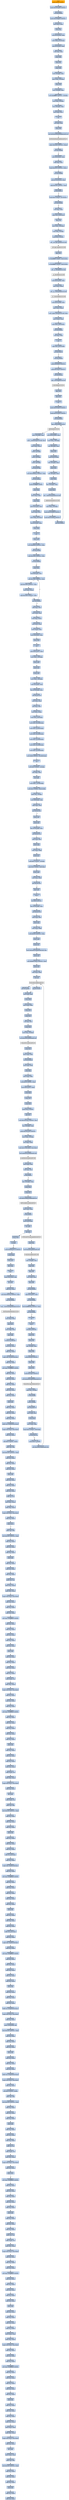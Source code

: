 digraph G {
node[shape=rectangle,style=filled,fillcolor=lightsteelblue,color=lightsteelblue]
bgcolor="transparent"
a0x0100d8bdpushl_0x28UINT8[label="start\npushl $0x28<UINT8>",color="lightgrey",fillcolor="orange"];
a0x0100d8bfpushl_0x1001dd8UINT32[label="0x0100d8bf\npushl $0x1001dd8<UINT32>"];
a0x0100d8c4call_0x0100db6c[label="0x0100d8c4\ncall 0x0100db6c"];
a0x0100db6cpushl_0x100dbbeUINT32[label="0x0100db6c\npushl $0x100dbbe<UINT32>"];
a0x0100db71movl_fs_0_eax[label="0x0100db71\nmovl %fs:0, %eax"];
a0x0100db77pushl_eax[label="0x0100db77\npushl %eax"];
a0x0100db78movl_0x10esp__eax[label="0x0100db78\nmovl 0x10(%esp), %eax"];
a0x0100db7cmovl_ebp_0x10esp_[label="0x0100db7c\nmovl %ebp, 0x10(%esp)"];
a0x0100db80leal_0x10esp__ebp[label="0x0100db80\nleal 0x10(%esp), %ebp"];
a0x0100db84subl_eax_esp[label="0x0100db84\nsubl %eax, %esp"];
a0x0100db86pushl_ebx[label="0x0100db86\npushl %ebx"];
a0x0100db87pushl_esi[label="0x0100db87\npushl %esi"];
a0x0100db88pushl_edi[label="0x0100db88\npushl %edi"];
a0x0100db89movl__8ebp__eax[label="0x0100db89\nmovl -8(%ebp), %eax"];
a0x0100db8cmovl_esp__24ebp_[label="0x0100db8c\nmovl %esp, -24(%ebp)"];
a0x0100db8fpushl_eax[label="0x0100db8f\npushl %eax"];
a0x0100db90movl__4ebp__eax[label="0x0100db90\nmovl -4(%ebp), %eax"];
a0x0100db93movl_0xffffffffUINT32__4ebp_[label="0x0100db93\nmovl $0xffffffff<UINT32>, -4(%ebp)"];
a0x0100db9amovl_eax__8ebp_[label="0x0100db9a\nmovl %eax, -8(%ebp)"];
a0x0100db9dleal__16ebp__eax[label="0x0100db9d\nleal -16(%ebp), %eax"];
a0x0100dba0movl_eax_fs_0[label="0x0100dba0\nmovl %eax, %fs:0"];
a0x0100dba6ret[label="0x0100dba6\nret"];
a0x0100d8c9xorl_edi_edi[label="0x0100d8c9\nxorl %edi, %edi"];
a0x0100d8cbpushl_edi[label="0x0100d8cb\npushl %edi"];
a0x0100d8cccall_GetModuleHandleA_kernel32_dll[label="0x0100d8cc\ncall GetModuleHandleA@kernel32.dll"];
GetModuleHandleA_kernel32_dll[label="GetModuleHandleA@kernel32.dll",color="lightgrey",fillcolor="lightgrey"];
a0x0100d8d2cmpw_0x5a4dUINT16_eax_[label="0x0100d8d2\ncmpw $0x5a4d<UINT16>, (%eax)"];
a0x0100d8d7jne_0x0100d8f8[label="0x0100d8d7\njne 0x0100d8f8"];
a0x0100d8d9movl_0x3ceax__ecx[label="0x0100d8d9\nmovl 0x3c(%eax), %ecx"];
a0x0100d8dcaddl_eax_ecx[label="0x0100d8dc\naddl %eax, %ecx"];
a0x0100d8decmpl_0x4550UINT32_ecx_[label="0x0100d8de\ncmpl $0x4550<UINT32>, (%ecx)"];
a0x0100d8e4jne_0x0100d8f8[label="0x0100d8e4\njne 0x0100d8f8"];
a0x0100d8e6movzwl_0x18ecx__eax[label="0x0100d8e6\nmovzwl 0x18(%ecx), %eax"];
a0x0100d8eacmpl_0x10bUINT32_eax[label="0x0100d8ea\ncmpl $0x10b<UINT32>, %eax"];
a0x0100d8efje_0x0100d910[label="0x0100d8ef\nje 0x0100d910"];
a0x0100d910cmpl_0xeUINT8_0x74ecx_[label="0x0100d910\ncmpl $0xe<UINT8>, 0x74(%ecx)"];
a0x0100d914jbe_0x0100d8f8[label="0x0100d914\njbe 0x0100d8f8"];
a0x0100d916xorl_eax_eax[label="0x0100d916\nxorl %eax, %eax"];
a0x0100d918cmpl_edi_0xe8ecx_[label="0x0100d918\ncmpl %edi, 0xe8(%ecx)"];
a0x0100d91esetne_al[label="0x0100d91e\nsetne %al"];
a0x0100d921movl_eax__28ebp_[label="0x0100d921\nmovl %eax, -28(%ebp)"];
a0x0100d924movl_edi__4ebp_[label="0x0100d924\nmovl %edi, -4(%ebp)"];
a0x0100d927pushl_0x1UINT8[label="0x0100d927\npushl $0x1<UINT8>"];
a0x0100d929call___set_app_type_msvcrt_dll[label="0x0100d929\ncall __set_app_type@msvcrt.dll"];
a__set_app_type_msvcrt_dll[label="__set_app_type@msvcrt.dll",color="lightgrey",fillcolor="lightgrey"];
a0x0100d92fpopl_ecx[label="0x0100d92f\npopl %ecx"];
a0x0100d930orl_0xffffffffUINT8_0x010100c4[label="0x0100d930\norl $0xffffffff<UINT8>, 0x010100c4"];
a0x0100d937orl_0xffffffffUINT8_0x010100c8[label="0x0100d937\norl $0xffffffff<UINT8>, 0x010100c8"];
a0x0100d93ecall___p__fmode_msvcrt_dll[label="0x0100d93e\ncall __p__fmode@msvcrt.dll"];
a__p__fmode_msvcrt_dll[label="__p__fmode@msvcrt.dll",color="lightgrey",fillcolor="lightgrey"];
a0x0100d944movl_0x010100bc_ecx[label="0x0100d944\nmovl 0x010100bc, %ecx"];
a0x0100d94amovl_ecx_eax_[label="0x0100d94a\nmovl %ecx, (%eax)"];
a0x0100d94ccall___p__commode_msvcrt_dll[label="0x0100d94c\ncall __p__commode@msvcrt.dll"];
a__p__commode_msvcrt_dll[label="__p__commode@msvcrt.dll",color="lightgrey",fillcolor="lightgrey"];
a0x0100d952movl_0x010100b8_ecx[label="0x0100d952\nmovl 0x010100b8, %ecx"];
a0x0100d958movl_ecx_eax_[label="0x0100d958\nmovl %ecx, (%eax)"];
a0x0100d95amovl__adjust_fdiv_msvcrt_dll_eax[label="0x0100d95a\nmovl _adjust_fdiv@msvcrt.dll, %eax"];
a0x0100d95fmovl_eax__eax[label="0x0100d95f\nmovl (%eax), %eax"];
a0x0100d961movl_eax_0x010100cc[label="0x0100d961\nmovl %eax, 0x010100cc"];
a0x0100d966call_0x0100db64[label="0x0100d966\ncall 0x0100db64"];
a0x0100db64xorl_eax_eax[label="0x0100db64\nxorl %eax, %eax"];
a0x0100db66ret[label="0x0100db66\nret"];
a0x0100d96bcmpl_edi_0x01010090[label="0x0100d96b\ncmpl %edi, 0x01010090"];
a0x0100d971jne_0x0100d97f[label="0x0100d971\njne 0x0100d97f"];
a0x0100d97fcall_0x0100db4d[label="0x0100d97f\ncall 0x0100db4d"];
a0x0100db4dpushl_0x30000UINT32[label="0x0100db4d\npushl $0x30000<UINT32>"];
a0x0100db52pushl_0x10000UINT32[label="0x0100db52\npushl $0x10000<UINT32>"];
a0x0100db57call_0x0100dc9e[label="0x0100db57\ncall 0x0100dc9e"];
a0x0100dc9ejmp__controlfp_msvcrt_dll[label="0x0100dc9e\njmp _controlfp@msvcrt.dll"];
a_controlfp_msvcrt_dll[label="_controlfp@msvcrt.dll",color="lightgrey",fillcolor="lightgrey"];
a0x0100db5cpopl_ecx[label="0x0100db5c\npopl %ecx"];
a0x0100db5dpopl_ecx[label="0x0100db5d\npopl %ecx"];
a0x0100db5eret[label="0x0100db5e\nret"];
a0x0100d984pushl_0x1010010UINT32[label="0x0100d984\npushl $0x1010010<UINT32>"];
a0x0100d989pushl_0x101000cUINT32[label="0x0100d989\npushl $0x101000c<UINT32>"];
a0x0100d98ecall_0x0100db42[label="0x0100d98e\ncall 0x0100db42"];
a0x0100db42jmp__initterm_msvcrt_dll[label="0x0100db42\njmp _initterm@msvcrt.dll"];
a_initterm_msvcrt_dll[label="_initterm@msvcrt.dll",color="lightgrey",fillcolor="lightgrey"];
a0x0100d993movl_0x010100b4_eax[label="0x0100d993\nmovl 0x010100b4, %eax"];
a0x0100d998movl_eax__36ebp_[label="0x0100d998\nmovl %eax, -36(%ebp)"];
a0x0100d99bleal__36ebp__eax[label="0x0100d99b\nleal -36(%ebp), %eax"];
a0x0100d99epushl_eax[label="0x0100d99e\npushl %eax"];
a0x0100d99fpushl_0x010100b0[label="0x0100d99f\npushl 0x010100b0"];
a0x0100d9a5leal__32ebp__eax[label="0x0100d9a5\nleal -32(%ebp), %eax"];
a0x0100d9a8pushl_eax[label="0x0100d9a8\npushl %eax"];
a0x0100d9a9leal__40ebp__eax[label="0x0100d9a9\nleal -40(%ebp), %eax"];
a0x0100d9acpushl_eax[label="0x0100d9ac\npushl %eax"];
a0x0100d9adleal__44ebp__eax[label="0x0100d9ad\nleal -44(%ebp), %eax"];
a0x0100d9b0pushl_eax[label="0x0100d9b0\npushl %eax"];
a0x0100d9b1call___wgetmainargs_msvcrt_dll[label="0x0100d9b1\ncall __wgetmainargs@msvcrt.dll"];
a__wgetmainargs_msvcrt_dll[label="__wgetmainargs@msvcrt.dll",color="lightgrey",fillcolor="lightgrey"];
a0x0100d9b7movl_eax__52ebp_[label="0x0100d9b7\nmovl %eax, -52(%ebp)"];
a0x0100d9bapushl_0x1010008UINT32[label="0x0100d9ba\npushl $0x1010008<UINT32>"];
a0x0100d9bfpushl_0x1010000UINT32[label="0x0100d9bf\npushl $0x1010000<UINT32>"];
a0x0100d9c4call_0x0100db42[label="0x0100d9c4\ncall 0x0100db42"];
a0x0100d9c9movl__32ebp__eax[label="0x0100d9c9\nmovl -32(%ebp), %eax"];
a0x0100d9ccmovl___winitenv_msvcrt_dll_ecx[label="0x0100d9cc\nmovl __winitenv@msvcrt.dll, %ecx"];
a0x0100d9d2movl_eax_ecx_[label="0x0100d9d2\nmovl %eax, (%ecx)"];
a0x0100d9d4pushl__32ebp_[label="0x0100d9d4\npushl -32(%ebp)"];
a0x0100d9d7pushl__40ebp_[label="0x0100d9d7\npushl -40(%ebp)"];
a0x0100d9dapushl__44ebp_[label="0x0100d9da\npushl -44(%ebp)"];
a0x0100d9ddcall_0x010078d0[label="0x0100d9dd\ncall 0x010078d0"];
a0x010078d0movl_0x100deeaUINT32_eax[label="0x010078d0\nmovl $0x100deea<UINT32>, %eax"];
a0x010078d5call_0x0100dac8[label="0x010078d5\ncall 0x0100dac8"];
a0x0100dac8pushl_0xffffffffUINT8[label="0x0100dac8\npushl $0xffffffff<UINT8>"];
a0x0100dacapushl_eax[label="0x0100daca\npushl %eax"];
a0x0100dacbmovl_fs_0_eax[label="0x0100dacb\nmovl %fs:0, %eax"];
a0x0100dad1pushl_eax[label="0x0100dad1\npushl %eax"];
a0x0100dad2movl_0xcesp__eax[label="0x0100dad2\nmovl 0xc(%esp), %eax"];
a0x0100dad6movl_esp_fs_0[label="0x0100dad6\nmovl %esp, %fs:0"];
a0x0100daddmovl_ebp_0xcesp_[label="0x0100dadd\nmovl %ebp, 0xc(%esp)"];
a0x0100dae1leal_0xcesp__ebp[label="0x0100dae1\nleal 0xc(%esp), %ebp"];
a0x0100dae5pushl_eax[label="0x0100dae5\npushl %eax"];
a0x0100dae6ret[label="0x0100dae6\nret"];
a0x010078dapushl_ecx[label="0x010078da\npushl %ecx"];
a0x010078dbmovl_0xd648UINT32_eax[label="0x010078db\nmovl $0xd648<UINT32>, %eax"];
a0x010078e0call_0x0100daf0[label="0x010078e0\ncall 0x0100daf0"];
a0x0100daf0cmpl_0x1000UINT32_eax[label="0x0100daf0\ncmpl $0x1000<UINT32>, %eax"];
a0x0100daf5jae_0x0100db05[label="0x0100daf5\njae 0x0100db05"];
a0x0100db05pushl_ecx[label="0x0100db05\npushl %ecx"];
a0x0100db06leal_0x8esp__ecx[label="0x0100db06\nleal 0x8(%esp), %ecx"];
a0x0100db0asubl_0x1000UINT32_ecx[label="0x0100db0a\nsubl $0x1000<UINT32>, %ecx"];
a0x0100db10subl_0x1000UINT32_eax[label="0x0100db10\nsubl $0x1000<UINT32>, %eax"];
a0x0100db15testl_eax_ecx_[label="0x0100db15\ntestl %eax, (%ecx)"];
a0x0100db17cmpl_0x1000UINT32_eax[label="0x0100db17\ncmpl $0x1000<UINT32>, %eax"];
a0x0100db1cjae_0x0100db0a[label="0x0100db1c\njae 0x0100db0a"];
a0x0100db1esubl_eax_ecx[label="0x0100db1e\nsubl %eax, %ecx"];
a0x0100db20movl_esp_eax[label="0x0100db20\nmovl %esp, %eax"];
a0x0100db22testl_eax_ecx_[label="0x0100db22\ntestl %eax, (%ecx)"];
a0x0100db24movl_ecx_esp[label="0x0100db24\nmovl %ecx, %esp"];
a0x0100db26movl_eax__ecx[label="0x0100db26\nmovl (%eax), %ecx"];
a0x0100db28movl_0x4eax__eax[label="0x0100db28\nmovl 0x4(%eax), %eax"];
a0x0100db2bpushl_eax[label="0x0100db2b\npushl %eax"];
a0x0100db2cret[label="0x0100db2c\nret"];
a0x010078e5movl_0x0101007c_eax[label="0x010078e5\nmovl 0x0101007c, %eax"];
a0x010078eamovl_eax__20ebp_[label="0x010078ea\nmovl %eax, -20(%ebp)"];
a0x010078edpushl_ebx[label="0x010078ed\npushl %ebx"];
a0x010078eepushl_esi[label="0x010078ee\npushl %esi"];
a0x010078efpushl_edi[label="0x010078ef\npushl %edi"];
a0x010078f0movl_esp__16ebp_[label="0x010078f0\nmovl %esp, -16(%ebp)"];
a0x010078f3movl_0xcebp__esi[label="0x010078f3\nmovl 0xc(%ebp), %esi"];
a0x010078f6leal__9376ebp__ecx[label="0x010078f6\nleal -9376(%ebp), %ecx"];
a0x010078fccall_0x01007228[label="0x010078fc\ncall 0x01007228"];
a0x01007228movl_ecx_eax[label="0x01007228\nmovl %ecx, %eax"];
a0x0100722axorl_ecx_ecx[label="0x0100722a\nxorl %ecx, %ecx"];
a0x0100722cmovl_ecx_eax_[label="0x0100722c\nmovl %ecx, (%eax)"];
a0x0100722emovl_ecx_0x4eax_[label="0x0100722e\nmovl %ecx, 0x4(%eax)"];
a0x01007231movl_ecx_0x1488eax_[label="0x01007231\nmovl %ecx, 0x1488(%eax)"];
a0x01007237movl_ecx_0x148ceax_[label="0x01007237\nmovl %ecx, 0x148c(%eax)"];
a0x0100723dmovl_ecx_0x1490eax_[label="0x0100723d\nmovl %ecx, 0x1490(%eax)"];
a0x01007243movl_ecx_0x1494eax_[label="0x01007243\nmovl %ecx, 0x1494(%eax)"];
a0x01007249movl_ecx_0x1498eax_[label="0x01007249\nmovl %ecx, 0x1498(%eax)"];
a0x0100724fmovl_ecx_0x1484eax_[label="0x0100724f\nmovl %ecx, 0x1484(%eax)"];
a0x01007255movl_0xffUINT32_0x1480eax_[label="0x01007255\nmovl $0xff<UINT32>, 0x1480(%eax)"];
a0x0100725fret[label="0x0100725f\nret"];
a0x01007901andl_0x0UINT8__4ebp_[label="0x01007901\nandl $0x0<UINT8>, -4(%ebp)"];
a0x01007905xorl_ebx_ebx[label="0x01007905\nxorl %ebx, %ebx"];
a0x01007907incl_ebx[label="0x01007907\nincl %ebx"];
a0x01007908movl_ebx__53788ebp_[label="0x01007908\nmovl %ebx, -53788(%ebp)"];
a0x0100790eandl_0x0UINT8_0x01010094[label="0x0100790e\nandl $0x0<UINT8>, 0x01010094"];
a0x01007915movb_bl__4ebp_[label="0x01007915\nmovb %bl, -4(%ebp)"];
a0x01007918movl_0x8ebp__edi[label="0x01007918\nmovl 0x8(%ebp), %edi"];
a0x0100791bcmpl_ebx_edi[label="0x0100791b\ncmpl %ebx, %edi"];
a0x0100791djne_0x01007a08[label="0x0100791d\njne 0x01007a08"];
a0x01007a08pushl_esi[label="0x01007a08\npushl %esi"];
a0x01007a09pushl_edi[label="0x01007a09\npushl %edi"];
a0x01007a0aleal__9376ebp__ecx[label="0x01007a0a\nleal -9376(%ebp), %ecx"];
a0x01007a10call_0x010072ea[label="0x01007a10\ncall 0x010072ea"];
a0x010072eamovl_edi_edi[label="0x010072ea\nmovl %edi, %edi"];
a0x010072ecpushl_ebp[label="0x010072ec\npushl %ebp"];
a0x010072edmovl_esp_ebp[label="0x010072ed\nmovl %esp, %ebp"];
a0x010072efpushl_ecx[label="0x010072ef\npushl %ecx"];
a0x010072f0andl_0x0UINT8__4ebp_[label="0x010072f0\nandl $0x0<UINT8>, -4(%ebp)"];
a0x010072f4cmpl_0x0UINT8_0x8ebp_[label="0x010072f4\ncmpl $0x0<UINT8>, 0x8(%ebp)"];
a0x010072f8pushl_ebx[label="0x010072f8\npushl %ebx"];
a0x010072f9movl_ecx_ebx[label="0x010072f9\nmovl %ecx, %ebx"];
a0x010072fbjbe_0x01007335[label="0x010072fb\njbe 0x01007335"];
a0x01007335popl_ebx[label="0x01007335\npopl %ebx"];
a0x01007336leave_[label="0x01007336\nleave "];
a0x01007337ret_0x8UINT16[label="0x01007337\nret $0x8<UINT16>"];
a0x01007a15leal__9376ebp__ecx[label="0x01007a15\nleal -9376(%ebp), %ecx"];
a0x01007a1bcall_0x01007283[label="0x01007a1b\ncall 0x01007283"];
a0x01007283movl_edi_edi[label="0x01007283\nmovl %edi, %edi"];
a0x01007285pushl_ebp[label="0x01007285\npushl %ebp"];
a0x01007286movl_esp_ebp[label="0x01007286\nmovl %esp, %ebp"];
a0x01007288subl_0x404UINT32_esp[label="0x01007288\nsubl $0x404<UINT32>, %esp"];
a0x0100728epushl_ebx[label="0x0100728e\npushl %ebx"];
a0x0100728fpushl_esi[label="0x0100728f\npushl %esi"];
a0x01007290movl_SetLastError_kernel32_dll_esi[label="0x01007290\nmovl SetLastError@kernel32.dll, %esi"];
a0x01007296pushl_edi[label="0x01007296\npushl %edi"];
a0x01007297movl_0x8007000eUINT32_edi[label="0x01007297\nmovl $0x8007000e<UINT32>, %edi"];
a0x0100729cpushl_edi[label="0x0100729c\npushl %edi"];
a0x0100729dmovl_ecx_ebx[label="0x0100729d\nmovl %ecx, %ebx"];
a0x0100729fcall_esi[label="0x0100729f\ncall %esi"];
SetLastError_kernel32_dll[label="SetLastError@kernel32.dll",color="lightgrey",fillcolor="lightgrey"];
a0x010072a1call_0x0100a9a7[label="0x010072a1\ncall 0x0100a9a7"];
a0x0100a9a7movl_edi_edi[label="0x0100a9a7\nmovl %edi, %edi"];
a0x0100a9a9pushl_ebp[label="0x0100a9a9\npushl %ebp"];
a0x0100a9aamovl_esp_ebp[label="0x0100a9aa\nmovl %esp, %ebp"];
a0x0100a9acpushl_ecx[label="0x0100a9ac\npushl %ecx"];
a0x0100a9adpushl_esi[label="0x0100a9ad\npushl %esi"];
a0x0100a9aexorl_esi_esi[label="0x0100a9ae\nxorl %esi, %esi"];
a0x0100a9b0pushl_edi[label="0x0100a9b0\npushl %edi"];
a0x0100a9b1movl_esi__4ebp_[label="0x0100a9b1\nmovl %esi, -4(%ebp)"];
a0x0100a9b4call_GetLastError_kernel32_dll[label="0x0100a9b4\ncall GetLastError@kernel32.dll"];
GetLastError_kernel32_dll[label="GetLastError@kernel32.dll",color="lightgrey",fillcolor="lightgrey"];
a0x0100a9bapushl_esi[label="0x0100a9ba\npushl %esi"];
a0x0100a9bbmovl_eax_edi[label="0x0100a9bb\nmovl %eax, %edi"];
a0x0100a9bdcall_0x0100a8cd[label="0x0100a9bd\ncall 0x0100a8cd"];
a0x0100a8cdmovl_edi_edi[label="0x0100a8cd\nmovl %edi, %edi"];
a0x0100a8cfpushl_ebp[label="0x0100a8cf\npushl %ebp"];
a0x0100a8d0movl_esp_ebp[label="0x0100a8d0\nmovl %esp, %ebp"];
a0x0100a8d2subl_0x18UINT8_esp[label="0x0100a8d2\nsubl $0x18<UINT8>, %esp"];
a0x0100a8d5movl_0x0101007c_eax[label="0x0100a8d5\nmovl 0x0101007c, %eax"];
a0x0100a8dapushl_ebx[label="0x0100a8da\npushl %ebx"];
a0x0100a8dbpushl_esi[label="0x0100a8db\npushl %esi"];
a0x0100a8dcpushl_edi[label="0x0100a8dc\npushl %edi"];
a0x0100a8ddpushl_0x5UINT8[label="0x0100a8dd\npushl $0x5<UINT8>"];
a0x0100a8dfpopl_ecx[label="0x0100a8df\npopl %ecx"];
a0x0100a8e0movl_0x1001ae4UINT32_esi[label="0x0100a8e0\nmovl $0x1001ae4<UINT32>, %esi"];
a0x0100a8e5leal__24ebp__edi[label="0x0100a8e5\nleal -24(%ebp), %edi"];
a0x0100a8e8pushl_0x1001ac8UINT32[label="0x0100a8e8\npushl $0x1001ac8<UINT32>"];
a0x0100a8edmovl_eax__4ebp_[label="0x0100a8ed\nmovl %eax, -4(%ebp)"];
a0x0100a8f0xorl_ebx_ebx[label="0x0100a8f0\nxorl %ebx, %ebx"];
a0x0100a8f2repz_movsl_ds_esi__es_edi_[label="0x0100a8f2\nrepz movsl %ds:(%esi), %es:(%edi)"];
a0x0100a8f4call_LoadLibraryW_kernel32_dll[label="0x0100a8f4\ncall LoadLibraryW@kernel32.dll"];
LoadLibraryW_kernel32_dll[label="LoadLibraryW@kernel32.dll",color="lightgrey",fillcolor="lightgrey"];
a0x0100a8famovl_eax_esi[label="0x0100a8fa\nmovl %eax, %esi"];
a0x0100a8fctestl_esi_esi[label="0x0100a8fc\ntestl %esi, %esi"];
a0x0100a8feje_0x0100a91c[label="0x0100a8fe\nje 0x0100a91c"];
a0x0100a900leal__24ebp__eax[label="0x0100a900\nleal -24(%ebp), %eax"];
a0x0100a903pushl_eax[label="0x0100a903\npushl %eax"];
a0x0100a904pushl_esi[label="0x0100a904\npushl %esi"];
a0x0100a905call_GetProcAddress_kernel32_dll[label="0x0100a905\ncall GetProcAddress@kernel32.dll"];
GetProcAddress_kernel32_dll[label="GetProcAddress@kernel32.dll",color="lightgrey",fillcolor="lightgrey"];
a0x0100a90btestl_eax_eax[label="0x0100a90b\ntestl %eax, %eax"];
a0x0100a90dje_0x0100a915[label="0x0100a90d\nje 0x0100a915"];
a0x0100a90fpushl_0x8ebp_[label="0x0100a90f\npushl 0x8(%ebp)"];
a0x0100a912incl_ebx[label="0x0100a912\nincl %ebx"];
a0x0100a913call_eax[label="0x0100a913\ncall %eax"];
SetThreadUILanguage_kernel32_dll[label="SetThreadUILanguage@kernel32.dll",color="lightgrey",fillcolor="lightgrey"];
a0x0100a915pushl_esi[label="0x0100a915\npushl %esi"];
a0x0100a916call_FreeLibrary_kernel32_dll[label="0x0100a916\ncall FreeLibrary@kernel32.dll"];
FreeLibrary_kernel32_dll[label="FreeLibrary@kernel32.dll",color="lightgrey",fillcolor="lightgrey"];
a0x0100a91cmovl__4ebp__ecx[label="0x0100a91c\nmovl -4(%ebp), %ecx"];
a0x0100a91fpopl_edi[label="0x0100a91f\npopl %edi"];
a0x0100a920popl_esi[label="0x0100a920\npopl %esi"];
a0x0100a921movl_ebx_eax[label="0x0100a921\nmovl %ebx, %eax"];
a0x0100a923popl_ebx[label="0x0100a923\npopl %ebx"];
a0x0100a924call_0x010098db[label="0x0100a924\ncall 0x010098db"];
a0x010098dbcmpl_0x0101007c_ecx[label="0x010098db\ncmpl 0x0101007c, %ecx"];
a0x010098e1jne_0x010098ec[label="0x010098e1\njne 0x010098ec"];
a0x010098e3testl_0xffff0000UINT32_ecx[label="0x010098e3\ntestl $0xffff0000<UINT32>, %ecx"];
a0x010098e9jne_0x010098ec[label="0x010098e9\njne 0x010098ec"];
a0x010098ebret[label="0x010098eb\nret"];
a0x0100a929leave_[label="0x0100a929\nleave "];
a0x0100a92aret_0x4UINT16[label="0x0100a92a\nret $0x4<UINT16>"];
a0x0100a9c2pushl_esi[label="0x0100a9c2\npushl %esi"];
a0x0100a9c3pushl_esi[label="0x0100a9c3\npushl %esi"];
a0x0100a9c4leal__4ebp__eax[label="0x0100a9c4\nleal -4(%ebp), %eax"];
a0x0100a9c7pushl_eax[label="0x0100a9c7\npushl %eax"];
a0x0100a9c8pushl_0x400UINT32[label="0x0100a9c8\npushl $0x400<UINT32>"];
a0x0100a9cdpushl_edi[label="0x0100a9cd\npushl %edi"];
a0x0100a9cepushl_esi[label="0x0100a9ce\npushl %esi"];
a0x0100a9cfpushl_0x1300UINT32[label="0x0100a9cf\npushl $0x1300<UINT32>"];
a0x0100a9d4call_FormatMessageW_kernel32_dll[label="0x0100a9d4\ncall FormatMessageW@kernel32.dll"];
FormatMessageW_kernel32_dll[label="FormatMessageW@kernel32.dll",color="lightgrey",fillcolor="lightgrey"];
a0x0100a9dacmpl_esi__4ebp_[label="0x0100a9da\ncmpl %esi, -4(%ebp)"];
a0x0100a9ddje_0x0100a9f5[label="0x0100a9dd\nje 0x0100a9f5"];
a0x0100a9dfpushl__4ebp_[label="0x0100a9df\npushl -4(%ebp)"];
a0x0100a9e2call_0x0100a720[label="0x0100a9e2\ncall 0x0100a720"];
a0x0100a720movl_edi_edi[label="0x0100a720\nmovl %edi, %edi"];
a0x0100a722pushl_ebp[label="0x0100a722\npushl %ebp"];
a0x0100a723movl_esp_ebp[label="0x0100a723\nmovl %esp, %ebp"];
a0x0100a725cmpl_0x0UINT8_0x8ebp_[label="0x0100a725\ncmpl $0x0<UINT8>, 0x8(%ebp)"];
a0x0100a729jne_0x0100a73a[label="0x0100a729\njne 0x0100a73a"];
a0x0100a72bpushl_0x57UINT8[label="0x0100a72b\npushl $0x57<UINT8>"];
a0x0100a72dcall_SetLastError_kernel32_dll[label="0x0100a72d\ncall SetLastError@kernel32.dll"];
a0x0100a733call_0x0100a9a7[label="0x0100a733\ncall 0x0100a9a7"];
a0x00000010pushl_ebx[label="0x00000010\npushl %ebx"];
a0x00000011je_0x68[label="0x00000011\nje 0x68"];
a0x00000014pushl_0x64616572UINT32[label="0x00000014\npushl $0x64616572<UINT32>"];
a0x00000019pushl_ebp[label="0x00000019\npushl %ebp"];
a0x0000001adecl_ecx[label="0x0000001a\ndecl %ecx"];
a0x0000001bdecl_esp[label="0x0000001b\ndecl %esp"];
a0x0000001cpopa_[label="0x0000001c\npopa "];
a0x0000001doutsb_ds_esi__dx[label="0x0000001d\noutsb %ds:(%esi), %dx"];
a0x0000001ejne_0x82[label="0x0000001e\njne 0x82"];
a0x00000082addb_al_eax_[label="0x00000082\naddb %al, (%eax)"];
a0x0100deeamovl_0x100e554UINT32_eax[label="0x0100deea\nmovl $0x100e554<UINT32>, %eax"];
a0x0100deefjmp_0x0100dab2[label="0x0100deef\njmp 0x0100dab2"];
a0x0100dab2jmp___CxxFrameHandler_msvcrt_dll[label="0x0100dab2\njmp __CxxFrameHandler@msvcrt.dll"];
a__CxxFrameHandler_msvcrt_dll[label="__CxxFrameHandler@msvcrt.dll",color="lightgrey",fillcolor="lightgrey"];
a0x7c9032a8movl_fs_0_esp[label="0x7c9032a8\nmovl %fs:0, %esp"];
a0x7c9032afpopl_fs_0[label="0x7c9032af\npopl %fs:0"];
a0x7c9032b6movl_ebp_esp[label="0x7c9032b6\nmovl %ebp, %esp"];
a0x7c9032b8popl_ebp[label="0x7c9032b8\npopl %ebp"];
a0x7c9032b9ret_0x14UINT16[label="0x7c9032b9\nret $0x14<UINT16>"];
a0x00000180movb_al_ecx_[label="0x00000180\nmovb %al, (%ecx)"];
a0x00000182addb_al_eax_[label="0x00000182\naddb %al, (%eax)"];
a0x00000184cmpb_ah_0x1a00100edi_[label="0x00000184\ncmpb %ah, 0x1a00100(%edi)"];
a0x0000018aaddb_al_eax_[label="0x0000018a\naddb %al, (%eax)"];
a0x0000018coutl_eax_0xffffffa9UINT8[label="0x0000018c\noutl %eax, $0xffffffa9<UINT8>"];
a0x0000018eaddb_al_ecx_[label="0x0000018e\naddb %al, (%ecx)"];
a0x00000190addb_al_eax_[label="0x00000190\naddb %al, (%eax)"];
a0x00000192addb_al_eax_[label="0x00000192\naddb %al, (%eax)"];
a0x00000194addb_al_eax_[label="0x00000194\naddb %al, (%eax)"];
a0x00000196addb_al_eax_[label="0x00000196\naddb %al, (%eax)"];
a0x00000198pushl_edi[label="0x00000198\npushl %edi"];
a0x00000199addb_al_eax_[label="0x00000199\naddb %al, (%eax)"];
a0x0000019baddb_al_eax_[label="0x0000019b\naddb %al, (%eax)"];
a0x0000019daddb_al_eax_[label="0x0000019d\naddb %al, (%eax)"];
a0x0000019faddb_ch_0x38000001eax_[label="0x0000019f\naddb %ch, 0x38000001(%eax)"];
a0x000001a5cmpsl_ds_esi__es_edi_[label="0x000001a5\ncmpsl %ds:(%esi), %es:(%edi)"];
a0x000001a6addb_al_ecx_[label="0x000001a6\naddb %al, (%ecx)"];
a0x000001a8rolb_0x0UINT8_ecx_[label="0x000001a8\nrolb $0x0<UINT8>, (%ecx)"];
a0x000001abaddb_ah_bh[label="0x000001ab\naddb %ah, %bh"];
a0x000001adtestl_0x100UINT32_eax[label="0x000001ad\ntestl $0x100<UINT32>, %eax"];
a0x000001b2addb_al_eax_[label="0x000001b2\naddb %al, (%eax)"];
a0x000001b4addb_al_eax_[label="0x000001b4\naddb %al, (%eax)"];
a0x000001b6addb_al_eax_[label="0x000001b6\naddb %al, (%eax)"];
a0x000001b8pushl_edi[label="0x000001b8\npushl %edi"];
a0x000001b9addb_al_eax_[label="0x000001b9\naddb %al, (%eax)"];
a0x000001bbaddb_al_eax_[label="0x000001bb\naddb %al, (%eax)"];
a0x000001bdaddb_al_eax_[label="0x000001bd\naddb %al, (%eax)"];
a0x000001bfaddb_cl_al[label="0x000001bf\naddb %cl, %al"];
a0x000001c1addl_eax_eax_[label="0x000001c1\naddl %eax, (%eax)"];
a0x000001c3addb_bh_eax_[label="0x000001c3\naddb %bh, (%eax)"];
a0x000001c5cmpsl_ds_esi__es_edi_[label="0x000001c5\ncmpsl %ds:(%esi), %es:(%edi)"];
a0x000001c6addb_al_ecx_[label="0x000001c6\naddb %al, (%ecx)"];
a0x000001c8loopne_0x1cb[label="0x000001c8\nloopne 0x1cb"];
a0x000001cbaddb_ah_bh[label="0x000001cb\naddb %ah, %bh"];
a0x000001cdtestl_0x100UINT32_eax[label="0x000001cd\ntestl $0x100<UINT32>, %eax"];
a0x000001d2addb_al_eax_[label="0x000001d2\naddb %al, (%eax)"];
a0x000001d4addb_al_eax_[label="0x000001d4\naddb %al, (%eax)"];
a0x000001d6addb_al_eax_[label="0x000001d6\naddb %al, (%eax)"];
a0x000001d8pushl_edi[label="0x000001d8\npushl %edi"];
a0x000001d9addb_al_eax_[label="0x000001d9\naddb %al, (%eax)"];
a0x000001dbaddb_al_eax_[label="0x000001db\naddb %al, (%eax)"];
a0x000001ddaddb_al_eax_[label="0x000001dd\naddb %al, (%eax)"];
a0x000001dfaddb_ch_al[label="0x000001df\naddb %ch, %al"];
a0x000001e1addl_eax_eax_[label="0x000001e1\naddl %eax, (%eax)"];
a0x000001e3addb_bh_eax_[label="0x000001e3\naddb %bh, (%eax)"];
a0x000001e5cmpsl_ds_esi__es_edi_[label="0x000001e5\ncmpsl %ds:(%esi), %es:(%edi)"];
a0x000001e6addb_al_ecx_[label="0x000001e6\naddb %al, (%ecx)"];
a0x000001e8addb_al_edx_[label="0x000001e8\naddb %al, (%edx)"];
a0x000001eaaddb_al_eax_[label="0x000001ea\naddb %al, (%eax)"];
a0x000001ecoutl_eax_0xffffffa9UINT8[label="0x000001ec\noutl %eax, $0xffffffa9<UINT8>"];
a0x000001eeaddb_al_ecx_[label="0x000001ee\naddb %al, (%ecx)"];
a0x000001f0addb_al_eax_[label="0x000001f0\naddb %al, (%eax)"];
a0x000001f2addb_al_eax_[label="0x000001f2\naddb %al, (%eax)"];
a0x000001f4addb_al_eax_[label="0x000001f4\naddb %al, (%eax)"];
a0x000001f6addb_al_eax_[label="0x000001f6\naddb %al, (%eax)"];
a0x000001f8pushl_edi[label="0x000001f8\npushl %edi"];
a0x000001f9addb_al_eax_[label="0x000001f9\naddb %al, (%eax)"];
a0x000001fbaddb_al_eax_[label="0x000001fb\naddb %al, (%eax)"];
a0x000001fdaddb_al_eax_[label="0x000001fd\naddb %al, (%eax)"];
a0x000001ffaddb_cl_eax_[label="0x000001ff\naddb %cl, (%eax)"];
a0x00000201addb_eax__al[label="0x00000201\naddb (%eax), %al"];
a0x00000203addb_bh_eax_[label="0x00000203\naddb %bh, (%eax)"];
a0x00000205cmpsl_ds_esi__es_edi_[label="0x00000205\ncmpsl %ds:(%esi), %es:(%edi)"];
a0x00000206addb_al_ecx_[label="0x00000206\naddb %al, (%ecx)"];
a0x00000208andb_al_edx_[label="0x00000208\nandb %al, (%edx)"];
a0x0000020aaddb_al_eax_[label="0x0000020a\naddb %al, (%eax)"];
a0x0000020coutl_eax_0xffffffa9UINT8[label="0x0000020c\noutl %eax, $0xffffffa9<UINT8>"];
a0x0000020eaddb_al_ecx_[label="0x0000020e\naddb %al, (%ecx)"];
a0x00000210addb_al_eax_[label="0x00000210\naddb %al, (%eax)"];
a0x00000212addb_al_eax_[label="0x00000212\naddb %al, (%eax)"];
a0x00000214addb_al_eax_[label="0x00000214\naddb %al, (%eax)"];
a0x00000216addb_al_eax_[label="0x00000216\naddb %al, (%eax)"];
a0x00000218pushl_edi[label="0x00000218\npushl %edi"];
a0x00000219addb_al_eax_[label="0x00000219\naddb %al, (%eax)"];
a0x0000021baddb_al_eax_[label="0x0000021b\naddb %al, (%eax)"];
a0x0000021daddb_al_eax_[label="0x0000021d\naddb %al, (%eax)"];
a0x0000021faddb_ch_eax_[label="0x0000021f\naddb %ch, (%eax)"];
a0x00000221addb_eax__al[label="0x00000221\naddb (%eax), %al"];
a0x00000223addb_bh_eax_[label="0x00000223\naddb %bh, (%eax)"];
a0x00000225cmpsl_ds_esi__es_edi_[label="0x00000225\ncmpsl %ds:(%esi), %es:(%edi)"];
a0x00000226addb_al_ecx_[label="0x00000226\naddb %al, (%ecx)"];
a0x00000228incl_eax[label="0x00000228\nincl %eax"];
a0x00000229addb_eax__al[label="0x00000229\naddb (%eax), %al"];
a0x0000022baddb_ah_bh[label="0x0000022b\naddb %ah, %bh"];
a0x0000022dtestl_0x100UINT32_eax[label="0x0000022d\ntestl $0x100<UINT32>, %eax"];
a0x00000232addb_al_eax_[label="0x00000232\naddb %al, (%eax)"];
a0x00000234addb_al_eax_[label="0x00000234\naddb %al, (%eax)"];
a0x00000236addb_al_eax_[label="0x00000236\naddb %al, (%eax)"];
a0x00000238pushl_edi[label="0x00000238\npushl %edi"];
a0x00000239addb_al_eax_[label="0x00000239\naddb %al, (%eax)"];
a0x0000023baddb_al_eax_[label="0x0000023b\naddb %al, (%eax)"];
a0x0000023daddb_al_eax_[label="0x0000023d\naddb %al, (%eax)"];
a0x0000023faddb_cl_0x2eax_[label="0x0000023f\naddb %cl, 0x2(%eax)"];
a0x00000242addb_al_eax_[label="0x00000242\naddb %al, (%eax)"];
a0x00000244cmpb_ah_0x2600100edi_[label="0x00000244\ncmpb %ah, 0x2600100(%edi)"];
a0x0000024aaddb_al_eax_[label="0x0000024a\naddb %al, (%eax)"];
a0x0000024coutl_eax_0xffffffa9UINT8[label="0x0000024c\noutl %eax, $0xffffffa9<UINT8>"];
a0x0000024eaddb_al_ecx_[label="0x0000024e\naddb %al, (%ecx)"];
a0x00000250addb_al_eax_[label="0x00000250\naddb %al, (%eax)"];
a0x00000252addb_al_eax_[label="0x00000252\naddb %al, (%eax)"];
a0x00000254addb_al_eax_[label="0x00000254\naddb %al, (%eax)"];
a0x00000256addb_al_eax_[label="0x00000256\naddb %al, (%eax)"];
a0x00000258pushl_edi[label="0x00000258\npushl %edi"];
a0x00000259addb_al_eax_[label="0x00000259\naddb %al, (%eax)"];
a0x0000025baddb_al_eax_[label="0x0000025b\naddb %al, (%eax)"];
a0x0000025daddb_al_eax_[label="0x0000025d\naddb %al, (%eax)"];
a0x0000025faddb_ch_0x2eax_[label="0x0000025f\naddb %ch, 0x2(%eax)"];
a0x00000262addb_al_eax_[label="0x00000262\naddb %al, (%eax)"];
a0x00000264cmpb_ah_0x2800100edi_[label="0x00000264\ncmpb %ah, 0x2800100(%edi)"];
a0x0000026aaddb_al_eax_[label="0x0000026a\naddb %al, (%eax)"];
a0x0000026coutl_eax_0xffffffa9UINT8[label="0x0000026c\noutl %eax, $0xffffffa9<UINT8>"];
a0x0000026eaddb_al_ecx_[label="0x0000026e\naddb %al, (%ecx)"];
a0x00000270addb_al_eax_[label="0x00000270\naddb %al, (%eax)"];
a0x00000272addb_al_eax_[label="0x00000272\naddb %al, (%eax)"];
a0x00000274addb_al_eax_[label="0x00000274\naddb %al, (%eax)"];
a0x00000276addb_al_eax_[label="0x00000276\naddb %al, (%eax)"];
a0x00000278pushl_edi[label="0x00000278\npushl %edi"];
a0x00000279addb_al_eax_[label="0x00000279\naddb %al, (%eax)"];
a0x0000027baddb_al_eax_[label="0x0000027b\naddb %al, (%eax)"];
a0x0000027daddb_al_eax_[label="0x0000027d\naddb %al, (%eax)"];
a0x0000027faddb_cl_0x38000002eax_[label="0x0000027f\naddb %cl, 0x38000002(%eax)"];
a0x00000285cmpsl_ds_esi__es_edi_[label="0x00000285\ncmpsl %ds:(%esi), %es:(%edi)"];
a0x00000286addb_al_ecx_[label="0x00000286\naddb %al, (%ecx)"];
a0x00000288movb__419430398_al[label="0x00000288\nmovb -419430398, %al"];
a0x0000028dtestl_0x100UINT32_eax[label="0x0000028d\ntestl $0x100<UINT32>, %eax"];
a0x00000292addb_al_eax_[label="0x00000292\naddb %al, (%eax)"];
a0x00000294addb_al_eax_[label="0x00000294\naddb %al, (%eax)"];
a0x00000296addb_al_eax_[label="0x00000296\naddb %al, (%eax)"];
a0x00000298pushl_edi[label="0x00000298\npushl %edi"];
a0x00000299addb_al_eax_[label="0x00000299\naddb %al, (%eax)"];
a0x0000029baddb_al_eax_[label="0x0000029b\naddb %al, (%eax)"];
a0x0000029daddb_al_eax_[label="0x0000029d\naddb %al, (%eax)"];
a0x0000029faddb_ch_0x38000002eax_[label="0x0000029f\naddb %ch, 0x38000002(%eax)"];
a0x000002a5cmpsl_ds_esi__es_edi_[label="0x000002a5\ncmpsl %ds:(%esi), %es:(%edi)"];
a0x000002a6addb_al_ecx_[label="0x000002a6\naddb %al, (%ecx)"];
a0x000002a8rolb_0x0UINT8_edx_[label="0x000002a8\nrolb $0x0<UINT8>, (%edx)"];
a0x000002abaddb_ah_bh[label="0x000002ab\naddb %ah, %bh"];
a0x000002adtestl_0x100UINT32_eax[label="0x000002ad\ntestl $0x100<UINT32>, %eax"];
a0x000002b2addb_al_eax_[label="0x000002b2\naddb %al, (%eax)"];
a0x000002b4addb_al_eax_[label="0x000002b4\naddb %al, (%eax)"];
a0x000002b6addb_al_eax_[label="0x000002b6\naddb %al, (%eax)"];
a0x000002b8pushl_edi[label="0x000002b8\npushl %edi"];
a0x000002b9addb_al_eax_[label="0x000002b9\naddb %al, (%eax)"];
a0x000002bbaddb_al_eax_[label="0x000002bb\naddb %al, (%eax)"];
a0x000002bdaddb_al_eax_[label="0x000002bd\naddb %al, (%eax)"];
a0x000002bfaddb_cl_al[label="0x000002bf\naddb %cl, %al"];
a0x000002c1addb_eax__al[label="0x000002c1\naddb (%eax), %al"];
a0x000002c3addb_bh_eax_[label="0x000002c3\naddb %bh, (%eax)"];
a0x000002c5cmpsl_ds_esi__es_edi_[label="0x000002c5\ncmpsl %ds:(%esi), %es:(%edi)"];
a0x000002c6addb_al_ecx_[label="0x000002c6\naddb %al, (%ecx)"];
a0x000002c8loopne_0x2cc[label="0x000002c8\nloopne 0x2cc"];
a0x000002ccoutl_eax_0xffffffa9UINT8[label="0x000002cc\noutl %eax, $0xffffffa9<UINT8>"];
a0x000002ceaddb_al_ecx_[label="0x000002ce\naddb %al, (%ecx)"];
a0x000002d0addb_al_eax_[label="0x000002d0\naddb %al, (%eax)"];
a0x000002d2addb_al_eax_[label="0x000002d2\naddb %al, (%eax)"];
a0x000002d4addb_al_eax_[label="0x000002d4\naddb %al, (%eax)"];
a0x000002d6addb_al_eax_[label="0x000002d6\naddb %al, (%eax)"];
a0x000002d8pushl_edi[label="0x000002d8\npushl %edi"];
a0x000002d9addb_al_eax_[label="0x000002d9\naddb %al, (%eax)"];
a0x000002dbaddb_al_eax_[label="0x000002db\naddb %al, (%eax)"];
a0x000002ddaddb_al_eax_[label="0x000002dd\naddb %al, (%eax)"];
a0x000002dfaddb_ch_al[label="0x000002df\naddb %ch, %al"];
a0x000002e1addb_eax__al[label="0x000002e1\naddb (%eax), %al"];
a0x000002e3addb_bh_eax_[label="0x000002e3\naddb %bh, (%eax)"];
a0x000002e5cmpsl_ds_esi__es_edi_[label="0x000002e5\ncmpsl %ds:(%esi), %es:(%edi)"];
a0x000002e6addb_al_ecx_[label="0x000002e6\naddb %al, (%ecx)"];
a0x000002e8addb_al_ebx_[label="0x000002e8\naddb %al, (%ebx)"];
a0x000002eaaddb_al_eax_[label="0x000002ea\naddb %al, (%eax)"];
a0x000002ecoutl_eax_0xffffffa9UINT8[label="0x000002ec\noutl %eax, $0xffffffa9<UINT8>"];
a0x000002eeaddb_al_ecx_[label="0x000002ee\naddb %al, (%ecx)"];
a0x000002f0addb_al_eax_[label="0x000002f0\naddb %al, (%eax)"];
a0x000002f2addb_al_eax_[label="0x000002f2\naddb %al, (%eax)"];
a0x000002f4addb_al_eax_[label="0x000002f4\naddb %al, (%eax)"];
a0x000002f6addb_al_eax_[label="0x000002f6\naddb %al, (%eax)"];
a0x000002f8pushl_edi[label="0x000002f8\npushl %edi"];
a0x000002f9addb_al_eax_[label="0x000002f9\naddb %al, (%eax)"];
a0x000002fbaddb_al_eax_[label="0x000002fb\naddb %al, (%eax)"];
a0x000002fdaddb_al_eax_[label="0x000002fd\naddb %al, (%eax)"];
a0x000002ffaddb_cl_eax_[label="0x000002ff\naddb %cl, (%eax)"];
a0x00000301addl_eax__eax[label="0x00000301\naddl (%eax), %eax"];
a0x00000303addb_bh_eax_[label="0x00000303\naddb %bh, (%eax)"];
a0x00000305cmpsl_ds_esi__es_edi_[label="0x00000305\ncmpsl %ds:(%esi), %es:(%edi)"];
a0x00000306addb_al_ecx_[label="0x00000306\naddb %al, (%ecx)"];
a0x00000308andb_al_ebx_[label="0x00000308\nandb %al, (%ebx)"];
a0x0000030aaddb_al_eax_[label="0x0000030a\naddb %al, (%eax)"];
a0x0000030coutl_eax_0xffffffa9UINT8[label="0x0000030c\noutl %eax, $0xffffffa9<UINT8>"];
a0x0000030eaddb_al_ecx_[label="0x0000030e\naddb %al, (%ecx)"];
a0x00000310addb_al_eax_[label="0x00000310\naddb %al, (%eax)"];
a0x00000312addb_al_eax_[label="0x00000312\naddb %al, (%eax)"];
a0x00000314addb_al_eax_[label="0x00000314\naddb %al, (%eax)"];
a0x00000316addb_al_eax_[label="0x00000316\naddb %al, (%eax)"];
a0x00000318pushl_edi[label="0x00000318\npushl %edi"];
a0x00000319addb_al_eax_[label="0x00000319\naddb %al, (%eax)"];
a0x0000031baddb_al_eax_[label="0x0000031b\naddb %al, (%eax)"];
a0x0000031daddb_al_eax_[label="0x0000031d\naddb %al, (%eax)"];
a0x0000031faddb_ch_eax_[label="0x0000031f\naddb %ch, (%eax)"];
a0x00000321addl_eax__eax[label="0x00000321\naddl (%eax), %eax"];
a0x00000323addb_bh_eax_[label="0x00000323\naddb %bh, (%eax)"];
a0x00000325cmpsl_ds_esi__es_edi_[label="0x00000325\ncmpsl %ds:(%esi), %es:(%edi)"];
a0x00000326addb_al_ecx_[label="0x00000326\naddb %al, (%ecx)"];
a0x00000328incl_eax[label="0x00000328\nincl %eax"];
a0x00000329addl_eax__eax[label="0x00000329\naddl (%eax), %eax"];
a0x0000032baddb_ah_bh[label="0x0000032b\naddb %ah, %bh"];
a0x0000032dtestl_0x100UINT32_eax[label="0x0000032d\ntestl $0x100<UINT32>, %eax"];
a0x00000332addb_al_eax_[label="0x00000332\naddb %al, (%eax)"];
a0x00000334addb_al_eax_[label="0x00000334\naddb %al, (%eax)"];
a0x00000336addb_al_eax_[label="0x00000336\naddb %al, (%eax)"];
a0x00000338pushl_edi[label="0x00000338\npushl %edi"];
a0x00000339addb_al_eax_[label="0x00000339\naddb %al, (%eax)"];
a0x0000033baddb_al_eax_[label="0x0000033b\naddb %al, (%eax)"];
a0x0100d8bdpushl_0x28UINT8 -> a0x0100d8bfpushl_0x1001dd8UINT32 [color="#000000"];
a0x0100d8bfpushl_0x1001dd8UINT32 -> a0x0100d8c4call_0x0100db6c [color="#000000"];
a0x0100d8c4call_0x0100db6c -> a0x0100db6cpushl_0x100dbbeUINT32 [color="#000000"];
a0x0100db6cpushl_0x100dbbeUINT32 -> a0x0100db71movl_fs_0_eax [color="#000000"];
a0x0100db71movl_fs_0_eax -> a0x0100db77pushl_eax [color="#000000"];
a0x0100db77pushl_eax -> a0x0100db78movl_0x10esp__eax [color="#000000"];
a0x0100db78movl_0x10esp__eax -> a0x0100db7cmovl_ebp_0x10esp_ [color="#000000"];
a0x0100db7cmovl_ebp_0x10esp_ -> a0x0100db80leal_0x10esp__ebp [color="#000000"];
a0x0100db80leal_0x10esp__ebp -> a0x0100db84subl_eax_esp [color="#000000"];
a0x0100db84subl_eax_esp -> a0x0100db86pushl_ebx [color="#000000"];
a0x0100db86pushl_ebx -> a0x0100db87pushl_esi [color="#000000"];
a0x0100db87pushl_esi -> a0x0100db88pushl_edi [color="#000000"];
a0x0100db88pushl_edi -> a0x0100db89movl__8ebp__eax [color="#000000"];
a0x0100db89movl__8ebp__eax -> a0x0100db8cmovl_esp__24ebp_ [color="#000000"];
a0x0100db8cmovl_esp__24ebp_ -> a0x0100db8fpushl_eax [color="#000000"];
a0x0100db8fpushl_eax -> a0x0100db90movl__4ebp__eax [color="#000000"];
a0x0100db90movl__4ebp__eax -> a0x0100db93movl_0xffffffffUINT32__4ebp_ [color="#000000"];
a0x0100db93movl_0xffffffffUINT32__4ebp_ -> a0x0100db9amovl_eax__8ebp_ [color="#000000"];
a0x0100db9amovl_eax__8ebp_ -> a0x0100db9dleal__16ebp__eax [color="#000000"];
a0x0100db9dleal__16ebp__eax -> a0x0100dba0movl_eax_fs_0 [color="#000000"];
a0x0100dba0movl_eax_fs_0 -> a0x0100dba6ret [color="#000000"];
a0x0100dba6ret -> a0x0100d8c9xorl_edi_edi [color="#000000"];
a0x0100d8c9xorl_edi_edi -> a0x0100d8cbpushl_edi [color="#000000"];
a0x0100d8cbpushl_edi -> a0x0100d8cccall_GetModuleHandleA_kernel32_dll [color="#000000"];
a0x0100d8cccall_GetModuleHandleA_kernel32_dll -> GetModuleHandleA_kernel32_dll [color="#000000"];
GetModuleHandleA_kernel32_dll -> a0x0100d8d2cmpw_0x5a4dUINT16_eax_ [color="#000000"];
a0x0100d8d2cmpw_0x5a4dUINT16_eax_ -> a0x0100d8d7jne_0x0100d8f8 [color="#000000"];
a0x0100d8d7jne_0x0100d8f8 -> a0x0100d8d9movl_0x3ceax__ecx [color="#000000",label="F"];
a0x0100d8d9movl_0x3ceax__ecx -> a0x0100d8dcaddl_eax_ecx [color="#000000"];
a0x0100d8dcaddl_eax_ecx -> a0x0100d8decmpl_0x4550UINT32_ecx_ [color="#000000"];
a0x0100d8decmpl_0x4550UINT32_ecx_ -> a0x0100d8e4jne_0x0100d8f8 [color="#000000"];
a0x0100d8e4jne_0x0100d8f8 -> a0x0100d8e6movzwl_0x18ecx__eax [color="#000000",label="F"];
a0x0100d8e6movzwl_0x18ecx__eax -> a0x0100d8eacmpl_0x10bUINT32_eax [color="#000000"];
a0x0100d8eacmpl_0x10bUINT32_eax -> a0x0100d8efje_0x0100d910 [color="#000000"];
a0x0100d8efje_0x0100d910 -> a0x0100d910cmpl_0xeUINT8_0x74ecx_ [color="#000000",label="T"];
a0x0100d910cmpl_0xeUINT8_0x74ecx_ -> a0x0100d914jbe_0x0100d8f8 [color="#000000"];
a0x0100d914jbe_0x0100d8f8 -> a0x0100d916xorl_eax_eax [color="#000000",label="F"];
a0x0100d916xorl_eax_eax -> a0x0100d918cmpl_edi_0xe8ecx_ [color="#000000"];
a0x0100d918cmpl_edi_0xe8ecx_ -> a0x0100d91esetne_al [color="#000000"];
a0x0100d91esetne_al -> a0x0100d921movl_eax__28ebp_ [color="#000000"];
a0x0100d921movl_eax__28ebp_ -> a0x0100d924movl_edi__4ebp_ [color="#000000"];
a0x0100d924movl_edi__4ebp_ -> a0x0100d927pushl_0x1UINT8 [color="#000000"];
a0x0100d927pushl_0x1UINT8 -> a0x0100d929call___set_app_type_msvcrt_dll [color="#000000"];
a0x0100d929call___set_app_type_msvcrt_dll -> a__set_app_type_msvcrt_dll [color="#000000"];
a__set_app_type_msvcrt_dll -> a0x0100d92fpopl_ecx [color="#000000"];
a0x0100d92fpopl_ecx -> a0x0100d930orl_0xffffffffUINT8_0x010100c4 [color="#000000"];
a0x0100d930orl_0xffffffffUINT8_0x010100c4 -> a0x0100d937orl_0xffffffffUINT8_0x010100c8 [color="#000000"];
a0x0100d937orl_0xffffffffUINT8_0x010100c8 -> a0x0100d93ecall___p__fmode_msvcrt_dll [color="#000000"];
a0x0100d93ecall___p__fmode_msvcrt_dll -> a__p__fmode_msvcrt_dll [color="#000000"];
a__p__fmode_msvcrt_dll -> a0x0100d944movl_0x010100bc_ecx [color="#000000"];
a0x0100d944movl_0x010100bc_ecx -> a0x0100d94amovl_ecx_eax_ [color="#000000"];
a0x0100d94amovl_ecx_eax_ -> a0x0100d94ccall___p__commode_msvcrt_dll [color="#000000"];
a0x0100d94ccall___p__commode_msvcrt_dll -> a__p__commode_msvcrt_dll [color="#000000"];
a__p__commode_msvcrt_dll -> a0x0100d952movl_0x010100b8_ecx [color="#000000"];
a0x0100d952movl_0x010100b8_ecx -> a0x0100d958movl_ecx_eax_ [color="#000000"];
a0x0100d958movl_ecx_eax_ -> a0x0100d95amovl__adjust_fdiv_msvcrt_dll_eax [color="#000000"];
a0x0100d95amovl__adjust_fdiv_msvcrt_dll_eax -> a0x0100d95fmovl_eax__eax [color="#000000"];
a0x0100d95fmovl_eax__eax -> a0x0100d961movl_eax_0x010100cc [color="#000000"];
a0x0100d961movl_eax_0x010100cc -> a0x0100d966call_0x0100db64 [color="#000000"];
a0x0100d966call_0x0100db64 -> a0x0100db64xorl_eax_eax [color="#000000"];
a0x0100db64xorl_eax_eax -> a0x0100db66ret [color="#000000"];
a0x0100db66ret -> a0x0100d96bcmpl_edi_0x01010090 [color="#000000"];
a0x0100d96bcmpl_edi_0x01010090 -> a0x0100d971jne_0x0100d97f [color="#000000"];
a0x0100d971jne_0x0100d97f -> a0x0100d97fcall_0x0100db4d [color="#000000",label="T"];
a0x0100d97fcall_0x0100db4d -> a0x0100db4dpushl_0x30000UINT32 [color="#000000"];
a0x0100db4dpushl_0x30000UINT32 -> a0x0100db52pushl_0x10000UINT32 [color="#000000"];
a0x0100db52pushl_0x10000UINT32 -> a0x0100db57call_0x0100dc9e [color="#000000"];
a0x0100db57call_0x0100dc9e -> a0x0100dc9ejmp__controlfp_msvcrt_dll [color="#000000"];
a0x0100dc9ejmp__controlfp_msvcrt_dll -> a_controlfp_msvcrt_dll [color="#000000"];
a_controlfp_msvcrt_dll -> a0x0100db5cpopl_ecx [color="#000000"];
a0x0100db5cpopl_ecx -> a0x0100db5dpopl_ecx [color="#000000"];
a0x0100db5dpopl_ecx -> a0x0100db5eret [color="#000000"];
a0x0100db5eret -> a0x0100d984pushl_0x1010010UINT32 [color="#000000"];
a0x0100d984pushl_0x1010010UINT32 -> a0x0100d989pushl_0x101000cUINT32 [color="#000000"];
a0x0100d989pushl_0x101000cUINT32 -> a0x0100d98ecall_0x0100db42 [color="#000000"];
a0x0100d98ecall_0x0100db42 -> a0x0100db42jmp__initterm_msvcrt_dll [color="#000000"];
a0x0100db42jmp__initterm_msvcrt_dll -> a_initterm_msvcrt_dll [color="#000000"];
a_initterm_msvcrt_dll -> a0x0100d993movl_0x010100b4_eax [color="#000000"];
a0x0100d993movl_0x010100b4_eax -> a0x0100d998movl_eax__36ebp_ [color="#000000"];
a0x0100d998movl_eax__36ebp_ -> a0x0100d99bleal__36ebp__eax [color="#000000"];
a0x0100d99bleal__36ebp__eax -> a0x0100d99epushl_eax [color="#000000"];
a0x0100d99epushl_eax -> a0x0100d99fpushl_0x010100b0 [color="#000000"];
a0x0100d99fpushl_0x010100b0 -> a0x0100d9a5leal__32ebp__eax [color="#000000"];
a0x0100d9a5leal__32ebp__eax -> a0x0100d9a8pushl_eax [color="#000000"];
a0x0100d9a8pushl_eax -> a0x0100d9a9leal__40ebp__eax [color="#000000"];
a0x0100d9a9leal__40ebp__eax -> a0x0100d9acpushl_eax [color="#000000"];
a0x0100d9acpushl_eax -> a0x0100d9adleal__44ebp__eax [color="#000000"];
a0x0100d9adleal__44ebp__eax -> a0x0100d9b0pushl_eax [color="#000000"];
a0x0100d9b0pushl_eax -> a0x0100d9b1call___wgetmainargs_msvcrt_dll [color="#000000"];
a0x0100d9b1call___wgetmainargs_msvcrt_dll -> a__wgetmainargs_msvcrt_dll [color="#000000"];
a__wgetmainargs_msvcrt_dll -> a0x0100d9b7movl_eax__52ebp_ [color="#000000"];
a0x0100d9b7movl_eax__52ebp_ -> a0x0100d9bapushl_0x1010008UINT32 [color="#000000"];
a0x0100d9bapushl_0x1010008UINT32 -> a0x0100d9bfpushl_0x1010000UINT32 [color="#000000"];
a0x0100d9bfpushl_0x1010000UINT32 -> a0x0100d9c4call_0x0100db42 [color="#000000"];
a0x0100d9c4call_0x0100db42 -> a0x0100db42jmp__initterm_msvcrt_dll [color="#000000"];
a_initterm_msvcrt_dll -> a0x0100d9c9movl__32ebp__eax [color="#000000"];
a0x0100d9c9movl__32ebp__eax -> a0x0100d9ccmovl___winitenv_msvcrt_dll_ecx [color="#000000"];
a0x0100d9ccmovl___winitenv_msvcrt_dll_ecx -> a0x0100d9d2movl_eax_ecx_ [color="#000000"];
a0x0100d9d2movl_eax_ecx_ -> a0x0100d9d4pushl__32ebp_ [color="#000000"];
a0x0100d9d4pushl__32ebp_ -> a0x0100d9d7pushl__40ebp_ [color="#000000"];
a0x0100d9d7pushl__40ebp_ -> a0x0100d9dapushl__44ebp_ [color="#000000"];
a0x0100d9dapushl__44ebp_ -> a0x0100d9ddcall_0x010078d0 [color="#000000"];
a0x0100d9ddcall_0x010078d0 -> a0x010078d0movl_0x100deeaUINT32_eax [color="#000000"];
a0x010078d0movl_0x100deeaUINT32_eax -> a0x010078d5call_0x0100dac8 [color="#000000"];
a0x010078d5call_0x0100dac8 -> a0x0100dac8pushl_0xffffffffUINT8 [color="#000000"];
a0x0100dac8pushl_0xffffffffUINT8 -> a0x0100dacapushl_eax [color="#000000"];
a0x0100dacapushl_eax -> a0x0100dacbmovl_fs_0_eax [color="#000000"];
a0x0100dacbmovl_fs_0_eax -> a0x0100dad1pushl_eax [color="#000000"];
a0x0100dad1pushl_eax -> a0x0100dad2movl_0xcesp__eax [color="#000000"];
a0x0100dad2movl_0xcesp__eax -> a0x0100dad6movl_esp_fs_0 [color="#000000"];
a0x0100dad6movl_esp_fs_0 -> a0x0100daddmovl_ebp_0xcesp_ [color="#000000"];
a0x0100daddmovl_ebp_0xcesp_ -> a0x0100dae1leal_0xcesp__ebp [color="#000000"];
a0x0100dae1leal_0xcesp__ebp -> a0x0100dae5pushl_eax [color="#000000"];
a0x0100dae5pushl_eax -> a0x0100dae6ret [color="#000000"];
a0x0100dae6ret -> a0x010078dapushl_ecx [color="#000000"];
a0x010078dapushl_ecx -> a0x010078dbmovl_0xd648UINT32_eax [color="#000000"];
a0x010078dbmovl_0xd648UINT32_eax -> a0x010078e0call_0x0100daf0 [color="#000000"];
a0x010078e0call_0x0100daf0 -> a0x0100daf0cmpl_0x1000UINT32_eax [color="#000000"];
a0x0100daf0cmpl_0x1000UINT32_eax -> a0x0100daf5jae_0x0100db05 [color="#000000"];
a0x0100daf5jae_0x0100db05 -> a0x0100db05pushl_ecx [color="#000000",label="T"];
a0x0100db05pushl_ecx -> a0x0100db06leal_0x8esp__ecx [color="#000000"];
a0x0100db06leal_0x8esp__ecx -> a0x0100db0asubl_0x1000UINT32_ecx [color="#000000"];
a0x0100db0asubl_0x1000UINT32_ecx -> a0x0100db10subl_0x1000UINT32_eax [color="#000000"];
a0x0100db10subl_0x1000UINT32_eax -> a0x0100db15testl_eax_ecx_ [color="#000000"];
a0x0100db15testl_eax_ecx_ -> a0x0100db17cmpl_0x1000UINT32_eax [color="#000000"];
a0x0100db17cmpl_0x1000UINT32_eax -> a0x0100db1cjae_0x0100db0a [color="#000000"];
a0x0100db1cjae_0x0100db0a -> a0x0100db0asubl_0x1000UINT32_ecx [color="#000000",label="T"];
a0x0100db1cjae_0x0100db0a -> a0x0100db1esubl_eax_ecx [color="#000000",label="F"];
a0x0100db1esubl_eax_ecx -> a0x0100db20movl_esp_eax [color="#000000"];
a0x0100db20movl_esp_eax -> a0x0100db22testl_eax_ecx_ [color="#000000"];
a0x0100db22testl_eax_ecx_ -> a0x0100db24movl_ecx_esp [color="#000000"];
a0x0100db24movl_ecx_esp -> a0x0100db26movl_eax__ecx [color="#000000"];
a0x0100db26movl_eax__ecx -> a0x0100db28movl_0x4eax__eax [color="#000000"];
a0x0100db28movl_0x4eax__eax -> a0x0100db2bpushl_eax [color="#000000"];
a0x0100db2bpushl_eax -> a0x0100db2cret [color="#000000"];
a0x0100db2cret -> a0x010078e5movl_0x0101007c_eax [color="#000000"];
a0x010078e5movl_0x0101007c_eax -> a0x010078eamovl_eax__20ebp_ [color="#000000"];
a0x010078eamovl_eax__20ebp_ -> a0x010078edpushl_ebx [color="#000000"];
a0x010078edpushl_ebx -> a0x010078eepushl_esi [color="#000000"];
a0x010078eepushl_esi -> a0x010078efpushl_edi [color="#000000"];
a0x010078efpushl_edi -> a0x010078f0movl_esp__16ebp_ [color="#000000"];
a0x010078f0movl_esp__16ebp_ -> a0x010078f3movl_0xcebp__esi [color="#000000"];
a0x010078f3movl_0xcebp__esi -> a0x010078f6leal__9376ebp__ecx [color="#000000"];
a0x010078f6leal__9376ebp__ecx -> a0x010078fccall_0x01007228 [color="#000000"];
a0x010078fccall_0x01007228 -> a0x01007228movl_ecx_eax [color="#000000"];
a0x01007228movl_ecx_eax -> a0x0100722axorl_ecx_ecx [color="#000000"];
a0x0100722axorl_ecx_ecx -> a0x0100722cmovl_ecx_eax_ [color="#000000"];
a0x0100722cmovl_ecx_eax_ -> a0x0100722emovl_ecx_0x4eax_ [color="#000000"];
a0x0100722emovl_ecx_0x4eax_ -> a0x01007231movl_ecx_0x1488eax_ [color="#000000"];
a0x01007231movl_ecx_0x1488eax_ -> a0x01007237movl_ecx_0x148ceax_ [color="#000000"];
a0x01007237movl_ecx_0x148ceax_ -> a0x0100723dmovl_ecx_0x1490eax_ [color="#000000"];
a0x0100723dmovl_ecx_0x1490eax_ -> a0x01007243movl_ecx_0x1494eax_ [color="#000000"];
a0x01007243movl_ecx_0x1494eax_ -> a0x01007249movl_ecx_0x1498eax_ [color="#000000"];
a0x01007249movl_ecx_0x1498eax_ -> a0x0100724fmovl_ecx_0x1484eax_ [color="#000000"];
a0x0100724fmovl_ecx_0x1484eax_ -> a0x01007255movl_0xffUINT32_0x1480eax_ [color="#000000"];
a0x01007255movl_0xffUINT32_0x1480eax_ -> a0x0100725fret [color="#000000"];
a0x0100725fret -> a0x01007901andl_0x0UINT8__4ebp_ [color="#000000"];
a0x01007901andl_0x0UINT8__4ebp_ -> a0x01007905xorl_ebx_ebx [color="#000000"];
a0x01007905xorl_ebx_ebx -> a0x01007907incl_ebx [color="#000000"];
a0x01007907incl_ebx -> a0x01007908movl_ebx__53788ebp_ [color="#000000"];
a0x01007908movl_ebx__53788ebp_ -> a0x0100790eandl_0x0UINT8_0x01010094 [color="#000000"];
a0x0100790eandl_0x0UINT8_0x01010094 -> a0x01007915movb_bl__4ebp_ [color="#000000"];
a0x01007915movb_bl__4ebp_ -> a0x01007918movl_0x8ebp__edi [color="#000000"];
a0x01007918movl_0x8ebp__edi -> a0x0100791bcmpl_ebx_edi [color="#000000"];
a0x0100791bcmpl_ebx_edi -> a0x0100791djne_0x01007a08 [color="#000000"];
a0x0100791djne_0x01007a08 -> a0x01007a08pushl_esi [color="#000000",label="T"];
a0x01007a08pushl_esi -> a0x01007a09pushl_edi [color="#000000"];
a0x01007a09pushl_edi -> a0x01007a0aleal__9376ebp__ecx [color="#000000"];
a0x01007a0aleal__9376ebp__ecx -> a0x01007a10call_0x010072ea [color="#000000"];
a0x01007a10call_0x010072ea -> a0x010072eamovl_edi_edi [color="#000000"];
a0x010072eamovl_edi_edi -> a0x010072ecpushl_ebp [color="#000000"];
a0x010072ecpushl_ebp -> a0x010072edmovl_esp_ebp [color="#000000"];
a0x010072edmovl_esp_ebp -> a0x010072efpushl_ecx [color="#000000"];
a0x010072efpushl_ecx -> a0x010072f0andl_0x0UINT8__4ebp_ [color="#000000"];
a0x010072f0andl_0x0UINT8__4ebp_ -> a0x010072f4cmpl_0x0UINT8_0x8ebp_ [color="#000000"];
a0x010072f4cmpl_0x0UINT8_0x8ebp_ -> a0x010072f8pushl_ebx [color="#000000"];
a0x010072f8pushl_ebx -> a0x010072f9movl_ecx_ebx [color="#000000"];
a0x010072f9movl_ecx_ebx -> a0x010072fbjbe_0x01007335 [color="#000000"];
a0x010072fbjbe_0x01007335 -> a0x01007335popl_ebx [color="#000000",label="T"];
a0x01007335popl_ebx -> a0x01007336leave_ [color="#000000"];
a0x01007336leave_ -> a0x01007337ret_0x8UINT16 [color="#000000"];
a0x01007337ret_0x8UINT16 -> a0x01007a15leal__9376ebp__ecx [color="#000000"];
a0x01007a15leal__9376ebp__ecx -> a0x01007a1bcall_0x01007283 [color="#000000"];
a0x01007a1bcall_0x01007283 -> a0x01007283movl_edi_edi [color="#000000"];
a0x01007283movl_edi_edi -> a0x01007285pushl_ebp [color="#000000"];
a0x01007285pushl_ebp -> a0x01007286movl_esp_ebp [color="#000000"];
a0x01007286movl_esp_ebp -> a0x01007288subl_0x404UINT32_esp [color="#000000"];
a0x01007288subl_0x404UINT32_esp -> a0x0100728epushl_ebx [color="#000000"];
a0x0100728epushl_ebx -> a0x0100728fpushl_esi [color="#000000"];
a0x0100728fpushl_esi -> a0x01007290movl_SetLastError_kernel32_dll_esi [color="#000000"];
a0x01007290movl_SetLastError_kernel32_dll_esi -> a0x01007296pushl_edi [color="#000000"];
a0x01007296pushl_edi -> a0x01007297movl_0x8007000eUINT32_edi [color="#000000"];
a0x01007297movl_0x8007000eUINT32_edi -> a0x0100729cpushl_edi [color="#000000"];
a0x0100729cpushl_edi -> a0x0100729dmovl_ecx_ebx [color="#000000"];
a0x0100729dmovl_ecx_ebx -> a0x0100729fcall_esi [color="#000000"];
a0x0100729fcall_esi -> SetLastError_kernel32_dll [color="#000000"];
SetLastError_kernel32_dll -> a0x010072a1call_0x0100a9a7 [color="#000000"];
a0x010072a1call_0x0100a9a7 -> a0x0100a9a7movl_edi_edi [color="#000000"];
a0x0100a9a7movl_edi_edi -> a0x0100a9a9pushl_ebp [color="#000000"];
a0x0100a9a9pushl_ebp -> a0x0100a9aamovl_esp_ebp [color="#000000"];
a0x0100a9aamovl_esp_ebp -> a0x0100a9acpushl_ecx [color="#000000"];
a0x0100a9acpushl_ecx -> a0x0100a9adpushl_esi [color="#000000"];
a0x0100a9adpushl_esi -> a0x0100a9aexorl_esi_esi [color="#000000"];
a0x0100a9aexorl_esi_esi -> a0x0100a9b0pushl_edi [color="#000000"];
a0x0100a9b0pushl_edi -> a0x0100a9b1movl_esi__4ebp_ [color="#000000"];
a0x0100a9b1movl_esi__4ebp_ -> a0x0100a9b4call_GetLastError_kernel32_dll [color="#000000"];
a0x0100a9b4call_GetLastError_kernel32_dll -> GetLastError_kernel32_dll [color="#000000"];
GetLastError_kernel32_dll -> a0x0100a9bapushl_esi [color="#000000"];
a0x0100a9bapushl_esi -> a0x0100a9bbmovl_eax_edi [color="#000000"];
a0x0100a9bbmovl_eax_edi -> a0x0100a9bdcall_0x0100a8cd [color="#000000"];
a0x0100a9bdcall_0x0100a8cd -> a0x0100a8cdmovl_edi_edi [color="#000000"];
a0x0100a8cdmovl_edi_edi -> a0x0100a8cfpushl_ebp [color="#000000"];
a0x0100a8cfpushl_ebp -> a0x0100a8d0movl_esp_ebp [color="#000000"];
a0x0100a8d0movl_esp_ebp -> a0x0100a8d2subl_0x18UINT8_esp [color="#000000"];
a0x0100a8d2subl_0x18UINT8_esp -> a0x0100a8d5movl_0x0101007c_eax [color="#000000"];
a0x0100a8d5movl_0x0101007c_eax -> a0x0100a8dapushl_ebx [color="#000000"];
a0x0100a8dapushl_ebx -> a0x0100a8dbpushl_esi [color="#000000"];
a0x0100a8dbpushl_esi -> a0x0100a8dcpushl_edi [color="#000000"];
a0x0100a8dcpushl_edi -> a0x0100a8ddpushl_0x5UINT8 [color="#000000"];
a0x0100a8ddpushl_0x5UINT8 -> a0x0100a8dfpopl_ecx [color="#000000"];
a0x0100a8dfpopl_ecx -> a0x0100a8e0movl_0x1001ae4UINT32_esi [color="#000000"];
a0x0100a8e0movl_0x1001ae4UINT32_esi -> a0x0100a8e5leal__24ebp__edi [color="#000000"];
a0x0100a8e5leal__24ebp__edi -> a0x0100a8e8pushl_0x1001ac8UINT32 [color="#000000"];
a0x0100a8e8pushl_0x1001ac8UINT32 -> a0x0100a8edmovl_eax__4ebp_ [color="#000000"];
a0x0100a8edmovl_eax__4ebp_ -> a0x0100a8f0xorl_ebx_ebx [color="#000000"];
a0x0100a8f0xorl_ebx_ebx -> a0x0100a8f2repz_movsl_ds_esi__es_edi_ [color="#000000"];
a0x0100a8f2repz_movsl_ds_esi__es_edi_ -> a0x0100a8f4call_LoadLibraryW_kernel32_dll [color="#000000"];
a0x0100a8f4call_LoadLibraryW_kernel32_dll -> LoadLibraryW_kernel32_dll [color="#000000"];
LoadLibraryW_kernel32_dll -> a0x0100a8famovl_eax_esi [color="#000000"];
a0x0100a8famovl_eax_esi -> a0x0100a8fctestl_esi_esi [color="#000000"];
a0x0100a8fctestl_esi_esi -> a0x0100a8feje_0x0100a91c [color="#000000"];
a0x0100a8feje_0x0100a91c -> a0x0100a900leal__24ebp__eax [color="#000000",label="F"];
a0x0100a900leal__24ebp__eax -> a0x0100a903pushl_eax [color="#000000"];
a0x0100a903pushl_eax -> a0x0100a904pushl_esi [color="#000000"];
a0x0100a904pushl_esi -> a0x0100a905call_GetProcAddress_kernel32_dll [color="#000000"];
a0x0100a905call_GetProcAddress_kernel32_dll -> GetProcAddress_kernel32_dll [color="#000000"];
GetProcAddress_kernel32_dll -> a0x0100a90btestl_eax_eax [color="#000000"];
a0x0100a90btestl_eax_eax -> a0x0100a90dje_0x0100a915 [color="#000000"];
a0x0100a90dje_0x0100a915 -> a0x0100a90fpushl_0x8ebp_ [color="#000000",label="F"];
a0x0100a90fpushl_0x8ebp_ -> a0x0100a912incl_ebx [color="#000000"];
a0x0100a912incl_ebx -> a0x0100a913call_eax [color="#000000"];
a0x0100a913call_eax -> SetThreadUILanguage_kernel32_dll [color="#000000"];
SetThreadUILanguage_kernel32_dll -> a0x0100a915pushl_esi [color="#000000"];
a0x0100a915pushl_esi -> a0x0100a916call_FreeLibrary_kernel32_dll [color="#000000"];
a0x0100a916call_FreeLibrary_kernel32_dll -> FreeLibrary_kernel32_dll [color="#000000"];
FreeLibrary_kernel32_dll -> a0x0100a91cmovl__4ebp__ecx [color="#000000"];
a0x0100a91cmovl__4ebp__ecx -> a0x0100a91fpopl_edi [color="#000000"];
a0x0100a91fpopl_edi -> a0x0100a920popl_esi [color="#000000"];
a0x0100a920popl_esi -> a0x0100a921movl_ebx_eax [color="#000000"];
a0x0100a921movl_ebx_eax -> a0x0100a923popl_ebx [color="#000000"];
a0x0100a923popl_ebx -> a0x0100a924call_0x010098db [color="#000000"];
a0x0100a924call_0x010098db -> a0x010098dbcmpl_0x0101007c_ecx [color="#000000"];
a0x010098dbcmpl_0x0101007c_ecx -> a0x010098e1jne_0x010098ec [color="#000000"];
a0x010098e1jne_0x010098ec -> a0x010098e3testl_0xffff0000UINT32_ecx [color="#000000",label="F"];
a0x010098e3testl_0xffff0000UINT32_ecx -> a0x010098e9jne_0x010098ec [color="#000000"];
a0x010098e9jne_0x010098ec -> a0x010098ebret [color="#000000",label="F"];
a0x010098ebret -> a0x0100a929leave_ [color="#000000"];
a0x0100a929leave_ -> a0x0100a92aret_0x4UINT16 [color="#000000"];
a0x0100a92aret_0x4UINT16 -> a0x0100a9c2pushl_esi [color="#000000"];
a0x0100a9c2pushl_esi -> a0x0100a9c3pushl_esi [color="#000000"];
a0x0100a9c3pushl_esi -> a0x0100a9c4leal__4ebp__eax [color="#000000"];
a0x0100a9c4leal__4ebp__eax -> a0x0100a9c7pushl_eax [color="#000000"];
a0x0100a9c7pushl_eax -> a0x0100a9c8pushl_0x400UINT32 [color="#000000"];
a0x0100a9c8pushl_0x400UINT32 -> a0x0100a9cdpushl_edi [color="#000000"];
a0x0100a9cdpushl_edi -> a0x0100a9cepushl_esi [color="#000000"];
a0x0100a9cepushl_esi -> a0x0100a9cfpushl_0x1300UINT32 [color="#000000"];
a0x0100a9cfpushl_0x1300UINT32 -> a0x0100a9d4call_FormatMessageW_kernel32_dll [color="#000000"];
a0x0100a9d4call_FormatMessageW_kernel32_dll -> FormatMessageW_kernel32_dll [color="#000000"];
FormatMessageW_kernel32_dll -> a0x0100a9dacmpl_esi__4ebp_ [color="#000000"];
a0x0100a9dacmpl_esi__4ebp_ -> a0x0100a9ddje_0x0100a9f5 [color="#000000"];
a0x0100a9ddje_0x0100a9f5 -> a0x0100a9dfpushl__4ebp_ [color="#000000",label="F"];
a0x0100a9dfpushl__4ebp_ -> a0x0100a9e2call_0x0100a720 [color="#000000"];
a0x0100a9e2call_0x0100a720 -> a0x0100a720movl_edi_edi [color="#000000"];
a0x0100a720movl_edi_edi -> a0x0100a722pushl_ebp [color="#000000"];
a0x0100a722pushl_ebp -> a0x0100a723movl_esp_ebp [color="#000000"];
a0x0100a723movl_esp_ebp -> a0x0100a725cmpl_0x0UINT8_0x8ebp_ [color="#000000"];
a0x0100a725cmpl_0x0UINT8_0x8ebp_ -> a0x0100a729jne_0x0100a73a [color="#000000"];
a0x0100a729jne_0x0100a73a -> a0x0100a72bpushl_0x57UINT8 [color="#000000",label="F"];
a0x0100a72bpushl_0x57UINT8 -> a0x0100a72dcall_SetLastError_kernel32_dll [color="#000000"];
a0x0100a72dcall_SetLastError_kernel32_dll -> SetLastError_kernel32_dll [color="#000000"];
SetLastError_kernel32_dll -> a0x0100a733call_0x0100a9a7 [color="#000000"];
a0x0100a733call_0x0100a9a7 -> a0x0100a9a7movl_edi_edi [color="#000000"];
a0x0100a913call_eax -> a0x00000010pushl_ebx [color="#000000"];
a0x00000010pushl_ebx -> a0x00000011je_0x68 [color="#000000"];
a0x00000011je_0x68 -> a0x00000014pushl_0x64616572UINT32 [color="#000000",label="F"];
a0x00000014pushl_0x64616572UINT32 -> a0x00000019pushl_ebp [color="#000000"];
a0x00000019pushl_ebp -> a0x0000001adecl_ecx [color="#000000"];
a0x0000001adecl_ecx -> a0x0000001bdecl_esp [color="#000000"];
a0x0000001bdecl_esp -> a0x0000001cpopa_ [color="#000000"];
a0x0000001cpopa_ -> a0x0000001doutsb_ds_esi__dx [color="#000000"];
a0x0000001doutsb_ds_esi__dx -> a0x0000001ejne_0x82 [color="#000000"];
a0x0000001ejne_0x82 -> a0x00000082addb_al_eax_ [color="#000000",label="T"];
a0x00000082addb_al_eax_ -> a0x0100deeamovl_0x100e554UINT32_eax [color="#000000"];
a0x0100deeamovl_0x100e554UINT32_eax -> a0x0100deefjmp_0x0100dab2 [color="#000000"];
a0x0100deefjmp_0x0100dab2 -> a0x0100dab2jmp___CxxFrameHandler_msvcrt_dll [color="#000000"];
a0x0100dab2jmp___CxxFrameHandler_msvcrt_dll -> a__CxxFrameHandler_msvcrt_dll [color="#000000"];
a__CxxFrameHandler_msvcrt_dll -> a0x7c9032a8movl_fs_0_esp [color="#000000"];
a0x7c9032a8movl_fs_0_esp -> a0x7c9032afpopl_fs_0 [color="#000000"];
a0x7c9032afpopl_fs_0 -> a0x7c9032b6movl_ebp_esp [color="#000000"];
a0x7c9032b6movl_ebp_esp -> a0x7c9032b8popl_ebp [color="#000000"];
a0x7c9032b8popl_ebp -> a0x7c9032b9ret_0x14UINT16 [color="#000000"];
a0x7c9032b9ret_0x14UINT16 -> a0x00000180movb_al_ecx_ [color="#000000"];
a0x00000180movb_al_ecx_ -> a0x00000182addb_al_eax_ [color="#000000"];
a0x00000182addb_al_eax_ -> a0x00000184cmpb_ah_0x1a00100edi_ [color="#000000"];
a0x00000184cmpb_ah_0x1a00100edi_ -> a0x0000018aaddb_al_eax_ [color="#000000"];
a0x0000018aaddb_al_eax_ -> a0x0000018coutl_eax_0xffffffa9UINT8 [color="#000000"];
a0x0000018coutl_eax_0xffffffa9UINT8 -> a0x0000018eaddb_al_ecx_ [color="#000000"];
a0x0000018eaddb_al_ecx_ -> a0x00000190addb_al_eax_ [color="#000000"];
a0x00000190addb_al_eax_ -> a0x00000192addb_al_eax_ [color="#000000"];
a0x00000192addb_al_eax_ -> a0x00000194addb_al_eax_ [color="#000000"];
a0x00000194addb_al_eax_ -> a0x00000196addb_al_eax_ [color="#000000"];
a0x00000196addb_al_eax_ -> a0x00000198pushl_edi [color="#000000"];
a0x00000198pushl_edi -> a0x00000199addb_al_eax_ [color="#000000"];
a0x00000199addb_al_eax_ -> a0x0000019baddb_al_eax_ [color="#000000"];
a0x0000019baddb_al_eax_ -> a0x0000019daddb_al_eax_ [color="#000000"];
a0x0000019daddb_al_eax_ -> a0x0000019faddb_ch_0x38000001eax_ [color="#000000"];
a0x0000019faddb_ch_0x38000001eax_ -> a0x000001a5cmpsl_ds_esi__es_edi_ [color="#000000"];
a0x000001a5cmpsl_ds_esi__es_edi_ -> a0x000001a6addb_al_ecx_ [color="#000000"];
a0x000001a6addb_al_ecx_ -> a0x000001a8rolb_0x0UINT8_ecx_ [color="#000000"];
a0x000001a8rolb_0x0UINT8_ecx_ -> a0x000001abaddb_ah_bh [color="#000000"];
a0x000001abaddb_ah_bh -> a0x000001adtestl_0x100UINT32_eax [color="#000000"];
a0x000001adtestl_0x100UINT32_eax -> a0x000001b2addb_al_eax_ [color="#000000"];
a0x000001b2addb_al_eax_ -> a0x000001b4addb_al_eax_ [color="#000000"];
a0x000001b4addb_al_eax_ -> a0x000001b6addb_al_eax_ [color="#000000"];
a0x000001b6addb_al_eax_ -> a0x000001b8pushl_edi [color="#000000"];
a0x000001b8pushl_edi -> a0x000001b9addb_al_eax_ [color="#000000"];
a0x000001b9addb_al_eax_ -> a0x000001bbaddb_al_eax_ [color="#000000"];
a0x000001bbaddb_al_eax_ -> a0x000001bdaddb_al_eax_ [color="#000000"];
a0x000001bdaddb_al_eax_ -> a0x000001bfaddb_cl_al [color="#000000"];
a0x000001bfaddb_cl_al -> a0x000001c1addl_eax_eax_ [color="#000000"];
a0x000001c1addl_eax_eax_ -> a0x000001c3addb_bh_eax_ [color="#000000"];
a0x000001c3addb_bh_eax_ -> a0x000001c5cmpsl_ds_esi__es_edi_ [color="#000000"];
a0x000001c5cmpsl_ds_esi__es_edi_ -> a0x000001c6addb_al_ecx_ [color="#000000"];
a0x000001c6addb_al_ecx_ -> a0x000001c8loopne_0x1cb [color="#000000"];
a0x000001c8loopne_0x1cb -> a0x000001cbaddb_ah_bh [color="#000000",label="T"];
a0x000001cbaddb_ah_bh -> a0x000001cdtestl_0x100UINT32_eax [color="#000000"];
a0x000001cdtestl_0x100UINT32_eax -> a0x000001d2addb_al_eax_ [color="#000000"];
a0x000001d2addb_al_eax_ -> a0x000001d4addb_al_eax_ [color="#000000"];
a0x000001d4addb_al_eax_ -> a0x000001d6addb_al_eax_ [color="#000000"];
a0x000001d6addb_al_eax_ -> a0x000001d8pushl_edi [color="#000000"];
a0x000001d8pushl_edi -> a0x000001d9addb_al_eax_ [color="#000000"];
a0x000001d9addb_al_eax_ -> a0x000001dbaddb_al_eax_ [color="#000000"];
a0x000001dbaddb_al_eax_ -> a0x000001ddaddb_al_eax_ [color="#000000"];
a0x000001ddaddb_al_eax_ -> a0x000001dfaddb_ch_al [color="#000000"];
a0x000001dfaddb_ch_al -> a0x000001e1addl_eax_eax_ [color="#000000"];
a0x000001e1addl_eax_eax_ -> a0x000001e3addb_bh_eax_ [color="#000000"];
a0x000001e3addb_bh_eax_ -> a0x000001e5cmpsl_ds_esi__es_edi_ [color="#000000"];
a0x000001e5cmpsl_ds_esi__es_edi_ -> a0x000001e6addb_al_ecx_ [color="#000000"];
a0x000001e6addb_al_ecx_ -> a0x000001e8addb_al_edx_ [color="#000000"];
a0x000001e8addb_al_edx_ -> a0x000001eaaddb_al_eax_ [color="#000000"];
a0x000001eaaddb_al_eax_ -> a0x000001ecoutl_eax_0xffffffa9UINT8 [color="#000000"];
a0x000001ecoutl_eax_0xffffffa9UINT8 -> a0x000001eeaddb_al_ecx_ [color="#000000"];
a0x000001eeaddb_al_ecx_ -> a0x000001f0addb_al_eax_ [color="#000000"];
a0x000001f0addb_al_eax_ -> a0x000001f2addb_al_eax_ [color="#000000"];
a0x000001f2addb_al_eax_ -> a0x000001f4addb_al_eax_ [color="#000000"];
a0x000001f4addb_al_eax_ -> a0x000001f6addb_al_eax_ [color="#000000"];
a0x000001f6addb_al_eax_ -> a0x000001f8pushl_edi [color="#000000"];
a0x000001f8pushl_edi -> a0x000001f9addb_al_eax_ [color="#000000"];
a0x000001f9addb_al_eax_ -> a0x000001fbaddb_al_eax_ [color="#000000"];
a0x000001fbaddb_al_eax_ -> a0x000001fdaddb_al_eax_ [color="#000000"];
a0x000001fdaddb_al_eax_ -> a0x000001ffaddb_cl_eax_ [color="#000000"];
a0x000001ffaddb_cl_eax_ -> a0x00000201addb_eax__al [color="#000000"];
a0x00000201addb_eax__al -> a0x00000203addb_bh_eax_ [color="#000000"];
a0x00000203addb_bh_eax_ -> a0x00000205cmpsl_ds_esi__es_edi_ [color="#000000"];
a0x00000205cmpsl_ds_esi__es_edi_ -> a0x00000206addb_al_ecx_ [color="#000000"];
a0x00000206addb_al_ecx_ -> a0x00000208andb_al_edx_ [color="#000000"];
a0x00000208andb_al_edx_ -> a0x0000020aaddb_al_eax_ [color="#000000"];
a0x0000020aaddb_al_eax_ -> a0x0000020coutl_eax_0xffffffa9UINT8 [color="#000000"];
a0x0000020coutl_eax_0xffffffa9UINT8 -> a0x0000020eaddb_al_ecx_ [color="#000000"];
a0x0000020eaddb_al_ecx_ -> a0x00000210addb_al_eax_ [color="#000000"];
a0x00000210addb_al_eax_ -> a0x00000212addb_al_eax_ [color="#000000"];
a0x00000212addb_al_eax_ -> a0x00000214addb_al_eax_ [color="#000000"];
a0x00000214addb_al_eax_ -> a0x00000216addb_al_eax_ [color="#000000"];
a0x00000216addb_al_eax_ -> a0x00000218pushl_edi [color="#000000"];
a0x00000218pushl_edi -> a0x00000219addb_al_eax_ [color="#000000"];
a0x00000219addb_al_eax_ -> a0x0000021baddb_al_eax_ [color="#000000"];
a0x0000021baddb_al_eax_ -> a0x0000021daddb_al_eax_ [color="#000000"];
a0x0000021daddb_al_eax_ -> a0x0000021faddb_ch_eax_ [color="#000000"];
a0x0000021faddb_ch_eax_ -> a0x00000221addb_eax__al [color="#000000"];
a0x00000221addb_eax__al -> a0x00000223addb_bh_eax_ [color="#000000"];
a0x00000223addb_bh_eax_ -> a0x00000225cmpsl_ds_esi__es_edi_ [color="#000000"];
a0x00000225cmpsl_ds_esi__es_edi_ -> a0x00000226addb_al_ecx_ [color="#000000"];
a0x00000226addb_al_ecx_ -> a0x00000228incl_eax [color="#000000"];
a0x00000228incl_eax -> a0x00000229addb_eax__al [color="#000000"];
a0x00000229addb_eax__al -> a0x0000022baddb_ah_bh [color="#000000"];
a0x0000022baddb_ah_bh -> a0x0000022dtestl_0x100UINT32_eax [color="#000000"];
a0x0000022dtestl_0x100UINT32_eax -> a0x00000232addb_al_eax_ [color="#000000"];
a0x00000232addb_al_eax_ -> a0x00000234addb_al_eax_ [color="#000000"];
a0x00000234addb_al_eax_ -> a0x00000236addb_al_eax_ [color="#000000"];
a0x00000236addb_al_eax_ -> a0x00000238pushl_edi [color="#000000"];
a0x00000238pushl_edi -> a0x00000239addb_al_eax_ [color="#000000"];
a0x00000239addb_al_eax_ -> a0x0000023baddb_al_eax_ [color="#000000"];
a0x0000023baddb_al_eax_ -> a0x0000023daddb_al_eax_ [color="#000000"];
a0x0000023daddb_al_eax_ -> a0x0000023faddb_cl_0x2eax_ [color="#000000"];
a0x0000023faddb_cl_0x2eax_ -> a0x00000242addb_al_eax_ [color="#000000"];
a0x00000242addb_al_eax_ -> a0x00000244cmpb_ah_0x2600100edi_ [color="#000000"];
a0x00000244cmpb_ah_0x2600100edi_ -> a0x0000024aaddb_al_eax_ [color="#000000"];
a0x0000024aaddb_al_eax_ -> a0x0000024coutl_eax_0xffffffa9UINT8 [color="#000000"];
a0x0000024coutl_eax_0xffffffa9UINT8 -> a0x0000024eaddb_al_ecx_ [color="#000000"];
a0x0000024eaddb_al_ecx_ -> a0x00000250addb_al_eax_ [color="#000000"];
a0x00000250addb_al_eax_ -> a0x00000252addb_al_eax_ [color="#000000"];
a0x00000252addb_al_eax_ -> a0x00000254addb_al_eax_ [color="#000000"];
a0x00000254addb_al_eax_ -> a0x00000256addb_al_eax_ [color="#000000"];
a0x00000256addb_al_eax_ -> a0x00000258pushl_edi [color="#000000"];
a0x00000258pushl_edi -> a0x00000259addb_al_eax_ [color="#000000"];
a0x00000259addb_al_eax_ -> a0x0000025baddb_al_eax_ [color="#000000"];
a0x0000025baddb_al_eax_ -> a0x0000025daddb_al_eax_ [color="#000000"];
a0x0000025daddb_al_eax_ -> a0x0000025faddb_ch_0x2eax_ [color="#000000"];
a0x0000025faddb_ch_0x2eax_ -> a0x00000262addb_al_eax_ [color="#000000"];
a0x00000262addb_al_eax_ -> a0x00000264cmpb_ah_0x2800100edi_ [color="#000000"];
a0x00000264cmpb_ah_0x2800100edi_ -> a0x0000026aaddb_al_eax_ [color="#000000"];
a0x0000026aaddb_al_eax_ -> a0x0000026coutl_eax_0xffffffa9UINT8 [color="#000000"];
a0x0000026coutl_eax_0xffffffa9UINT8 -> a0x0000026eaddb_al_ecx_ [color="#000000"];
a0x0000026eaddb_al_ecx_ -> a0x00000270addb_al_eax_ [color="#000000"];
a0x00000270addb_al_eax_ -> a0x00000272addb_al_eax_ [color="#000000"];
a0x00000272addb_al_eax_ -> a0x00000274addb_al_eax_ [color="#000000"];
a0x00000274addb_al_eax_ -> a0x00000276addb_al_eax_ [color="#000000"];
a0x00000276addb_al_eax_ -> a0x00000278pushl_edi [color="#000000"];
a0x00000278pushl_edi -> a0x00000279addb_al_eax_ [color="#000000"];
a0x00000279addb_al_eax_ -> a0x0000027baddb_al_eax_ [color="#000000"];
a0x0000027baddb_al_eax_ -> a0x0000027daddb_al_eax_ [color="#000000"];
a0x0000027daddb_al_eax_ -> a0x0000027faddb_cl_0x38000002eax_ [color="#000000"];
a0x0000027faddb_cl_0x38000002eax_ -> a0x00000285cmpsl_ds_esi__es_edi_ [color="#000000"];
a0x00000285cmpsl_ds_esi__es_edi_ -> a0x00000286addb_al_ecx_ [color="#000000"];
a0x00000286addb_al_ecx_ -> a0x00000288movb__419430398_al [color="#000000"];
a0x00000288movb__419430398_al -> a0x0000028dtestl_0x100UINT32_eax [color="#000000"];
a0x0000028dtestl_0x100UINT32_eax -> a0x00000292addb_al_eax_ [color="#000000"];
a0x00000292addb_al_eax_ -> a0x00000294addb_al_eax_ [color="#000000"];
a0x00000294addb_al_eax_ -> a0x00000296addb_al_eax_ [color="#000000"];
a0x00000296addb_al_eax_ -> a0x00000298pushl_edi [color="#000000"];
a0x00000298pushl_edi -> a0x00000299addb_al_eax_ [color="#000000"];
a0x00000299addb_al_eax_ -> a0x0000029baddb_al_eax_ [color="#000000"];
a0x0000029baddb_al_eax_ -> a0x0000029daddb_al_eax_ [color="#000000"];
a0x0000029daddb_al_eax_ -> a0x0000029faddb_ch_0x38000002eax_ [color="#000000"];
a0x0000029faddb_ch_0x38000002eax_ -> a0x000002a5cmpsl_ds_esi__es_edi_ [color="#000000"];
a0x000002a5cmpsl_ds_esi__es_edi_ -> a0x000002a6addb_al_ecx_ [color="#000000"];
a0x000002a6addb_al_ecx_ -> a0x000002a8rolb_0x0UINT8_edx_ [color="#000000"];
a0x000002a8rolb_0x0UINT8_edx_ -> a0x000002abaddb_ah_bh [color="#000000"];
a0x000002abaddb_ah_bh -> a0x000002adtestl_0x100UINT32_eax [color="#000000"];
a0x000002adtestl_0x100UINT32_eax -> a0x000002b2addb_al_eax_ [color="#000000"];
a0x000002b2addb_al_eax_ -> a0x000002b4addb_al_eax_ [color="#000000"];
a0x000002b4addb_al_eax_ -> a0x000002b6addb_al_eax_ [color="#000000"];
a0x000002b6addb_al_eax_ -> a0x000002b8pushl_edi [color="#000000"];
a0x000002b8pushl_edi -> a0x000002b9addb_al_eax_ [color="#000000"];
a0x000002b9addb_al_eax_ -> a0x000002bbaddb_al_eax_ [color="#000000"];
a0x000002bbaddb_al_eax_ -> a0x000002bdaddb_al_eax_ [color="#000000"];
a0x000002bdaddb_al_eax_ -> a0x000002bfaddb_cl_al [color="#000000"];
a0x000002bfaddb_cl_al -> a0x000002c1addb_eax__al [color="#000000"];
a0x000002c1addb_eax__al -> a0x000002c3addb_bh_eax_ [color="#000000"];
a0x000002c3addb_bh_eax_ -> a0x000002c5cmpsl_ds_esi__es_edi_ [color="#000000"];
a0x000002c5cmpsl_ds_esi__es_edi_ -> a0x000002c6addb_al_ecx_ [color="#000000"];
a0x000002c6addb_al_ecx_ -> a0x000002c8loopne_0x2cc [color="#000000"];
a0x000002c8loopne_0x2cc -> a0x000002ccoutl_eax_0xffffffa9UINT8 [color="#000000",label="T"];
a0x000002ccoutl_eax_0xffffffa9UINT8 -> a0x000002ceaddb_al_ecx_ [color="#000000"];
a0x000002ceaddb_al_ecx_ -> a0x000002d0addb_al_eax_ [color="#000000"];
a0x000002d0addb_al_eax_ -> a0x000002d2addb_al_eax_ [color="#000000"];
a0x000002d2addb_al_eax_ -> a0x000002d4addb_al_eax_ [color="#000000"];
a0x000002d4addb_al_eax_ -> a0x000002d6addb_al_eax_ [color="#000000"];
a0x000002d6addb_al_eax_ -> a0x000002d8pushl_edi [color="#000000"];
a0x000002d8pushl_edi -> a0x000002d9addb_al_eax_ [color="#000000"];
a0x000002d9addb_al_eax_ -> a0x000002dbaddb_al_eax_ [color="#000000"];
a0x000002dbaddb_al_eax_ -> a0x000002ddaddb_al_eax_ [color="#000000"];
a0x000002ddaddb_al_eax_ -> a0x000002dfaddb_ch_al [color="#000000"];
a0x000002dfaddb_ch_al -> a0x000002e1addb_eax__al [color="#000000"];
a0x000002e1addb_eax__al -> a0x000002e3addb_bh_eax_ [color="#000000"];
a0x000002e3addb_bh_eax_ -> a0x000002e5cmpsl_ds_esi__es_edi_ [color="#000000"];
a0x000002e5cmpsl_ds_esi__es_edi_ -> a0x000002e6addb_al_ecx_ [color="#000000"];
a0x000002e6addb_al_ecx_ -> a0x000002e8addb_al_ebx_ [color="#000000"];
a0x000002e8addb_al_ebx_ -> a0x000002eaaddb_al_eax_ [color="#000000"];
a0x000002eaaddb_al_eax_ -> a0x000002ecoutl_eax_0xffffffa9UINT8 [color="#000000"];
a0x000002ecoutl_eax_0xffffffa9UINT8 -> a0x000002eeaddb_al_ecx_ [color="#000000"];
a0x000002eeaddb_al_ecx_ -> a0x000002f0addb_al_eax_ [color="#000000"];
a0x000002f0addb_al_eax_ -> a0x000002f2addb_al_eax_ [color="#000000"];
a0x000002f2addb_al_eax_ -> a0x000002f4addb_al_eax_ [color="#000000"];
a0x000002f4addb_al_eax_ -> a0x000002f6addb_al_eax_ [color="#000000"];
a0x000002f6addb_al_eax_ -> a0x000002f8pushl_edi [color="#000000"];
a0x000002f8pushl_edi -> a0x000002f9addb_al_eax_ [color="#000000"];
a0x000002f9addb_al_eax_ -> a0x000002fbaddb_al_eax_ [color="#000000"];
a0x000002fbaddb_al_eax_ -> a0x000002fdaddb_al_eax_ [color="#000000"];
a0x000002fdaddb_al_eax_ -> a0x000002ffaddb_cl_eax_ [color="#000000"];
a0x000002ffaddb_cl_eax_ -> a0x00000301addl_eax__eax [color="#000000"];
a0x00000301addl_eax__eax -> a0x00000303addb_bh_eax_ [color="#000000"];
a0x00000303addb_bh_eax_ -> a0x00000305cmpsl_ds_esi__es_edi_ [color="#000000"];
a0x00000305cmpsl_ds_esi__es_edi_ -> a0x00000306addb_al_ecx_ [color="#000000"];
a0x00000306addb_al_ecx_ -> a0x00000308andb_al_ebx_ [color="#000000"];
a0x00000308andb_al_ebx_ -> a0x0000030aaddb_al_eax_ [color="#000000"];
a0x0000030aaddb_al_eax_ -> a0x0000030coutl_eax_0xffffffa9UINT8 [color="#000000"];
a0x0000030coutl_eax_0xffffffa9UINT8 -> a0x0000030eaddb_al_ecx_ [color="#000000"];
a0x0000030eaddb_al_ecx_ -> a0x00000310addb_al_eax_ [color="#000000"];
a0x00000310addb_al_eax_ -> a0x00000312addb_al_eax_ [color="#000000"];
a0x00000312addb_al_eax_ -> a0x00000314addb_al_eax_ [color="#000000"];
a0x00000314addb_al_eax_ -> a0x00000316addb_al_eax_ [color="#000000"];
a0x00000316addb_al_eax_ -> a0x00000318pushl_edi [color="#000000"];
a0x00000318pushl_edi -> a0x00000319addb_al_eax_ [color="#000000"];
a0x00000319addb_al_eax_ -> a0x0000031baddb_al_eax_ [color="#000000"];
a0x0000031baddb_al_eax_ -> a0x0000031daddb_al_eax_ [color="#000000"];
a0x0000031daddb_al_eax_ -> a0x0000031faddb_ch_eax_ [color="#000000"];
a0x0000031faddb_ch_eax_ -> a0x00000321addl_eax__eax [color="#000000"];
a0x00000321addl_eax__eax -> a0x00000323addb_bh_eax_ [color="#000000"];
a0x00000323addb_bh_eax_ -> a0x00000325cmpsl_ds_esi__es_edi_ [color="#000000"];
a0x00000325cmpsl_ds_esi__es_edi_ -> a0x00000326addb_al_ecx_ [color="#000000"];
a0x00000326addb_al_ecx_ -> a0x00000328incl_eax [color="#000000"];
a0x00000328incl_eax -> a0x00000329addl_eax__eax [color="#000000"];
a0x00000329addl_eax__eax -> a0x0000032baddb_ah_bh [color="#000000"];
a0x0000032baddb_ah_bh -> a0x0000032dtestl_0x100UINT32_eax [color="#000000"];
a0x0000032dtestl_0x100UINT32_eax -> a0x00000332addb_al_eax_ [color="#000000"];
a0x00000332addb_al_eax_ -> a0x00000334addb_al_eax_ [color="#000000"];
a0x00000334addb_al_eax_ -> a0x00000336addb_al_eax_ [color="#000000"];
a0x00000336addb_al_eax_ -> a0x00000338pushl_edi [color="#000000"];
a0x00000338pushl_edi -> a0x00000339addb_al_eax_ [color="#000000"];
a0x00000339addb_al_eax_ -> a0x0000033baddb_al_eax_ [color="#000000"];
}
